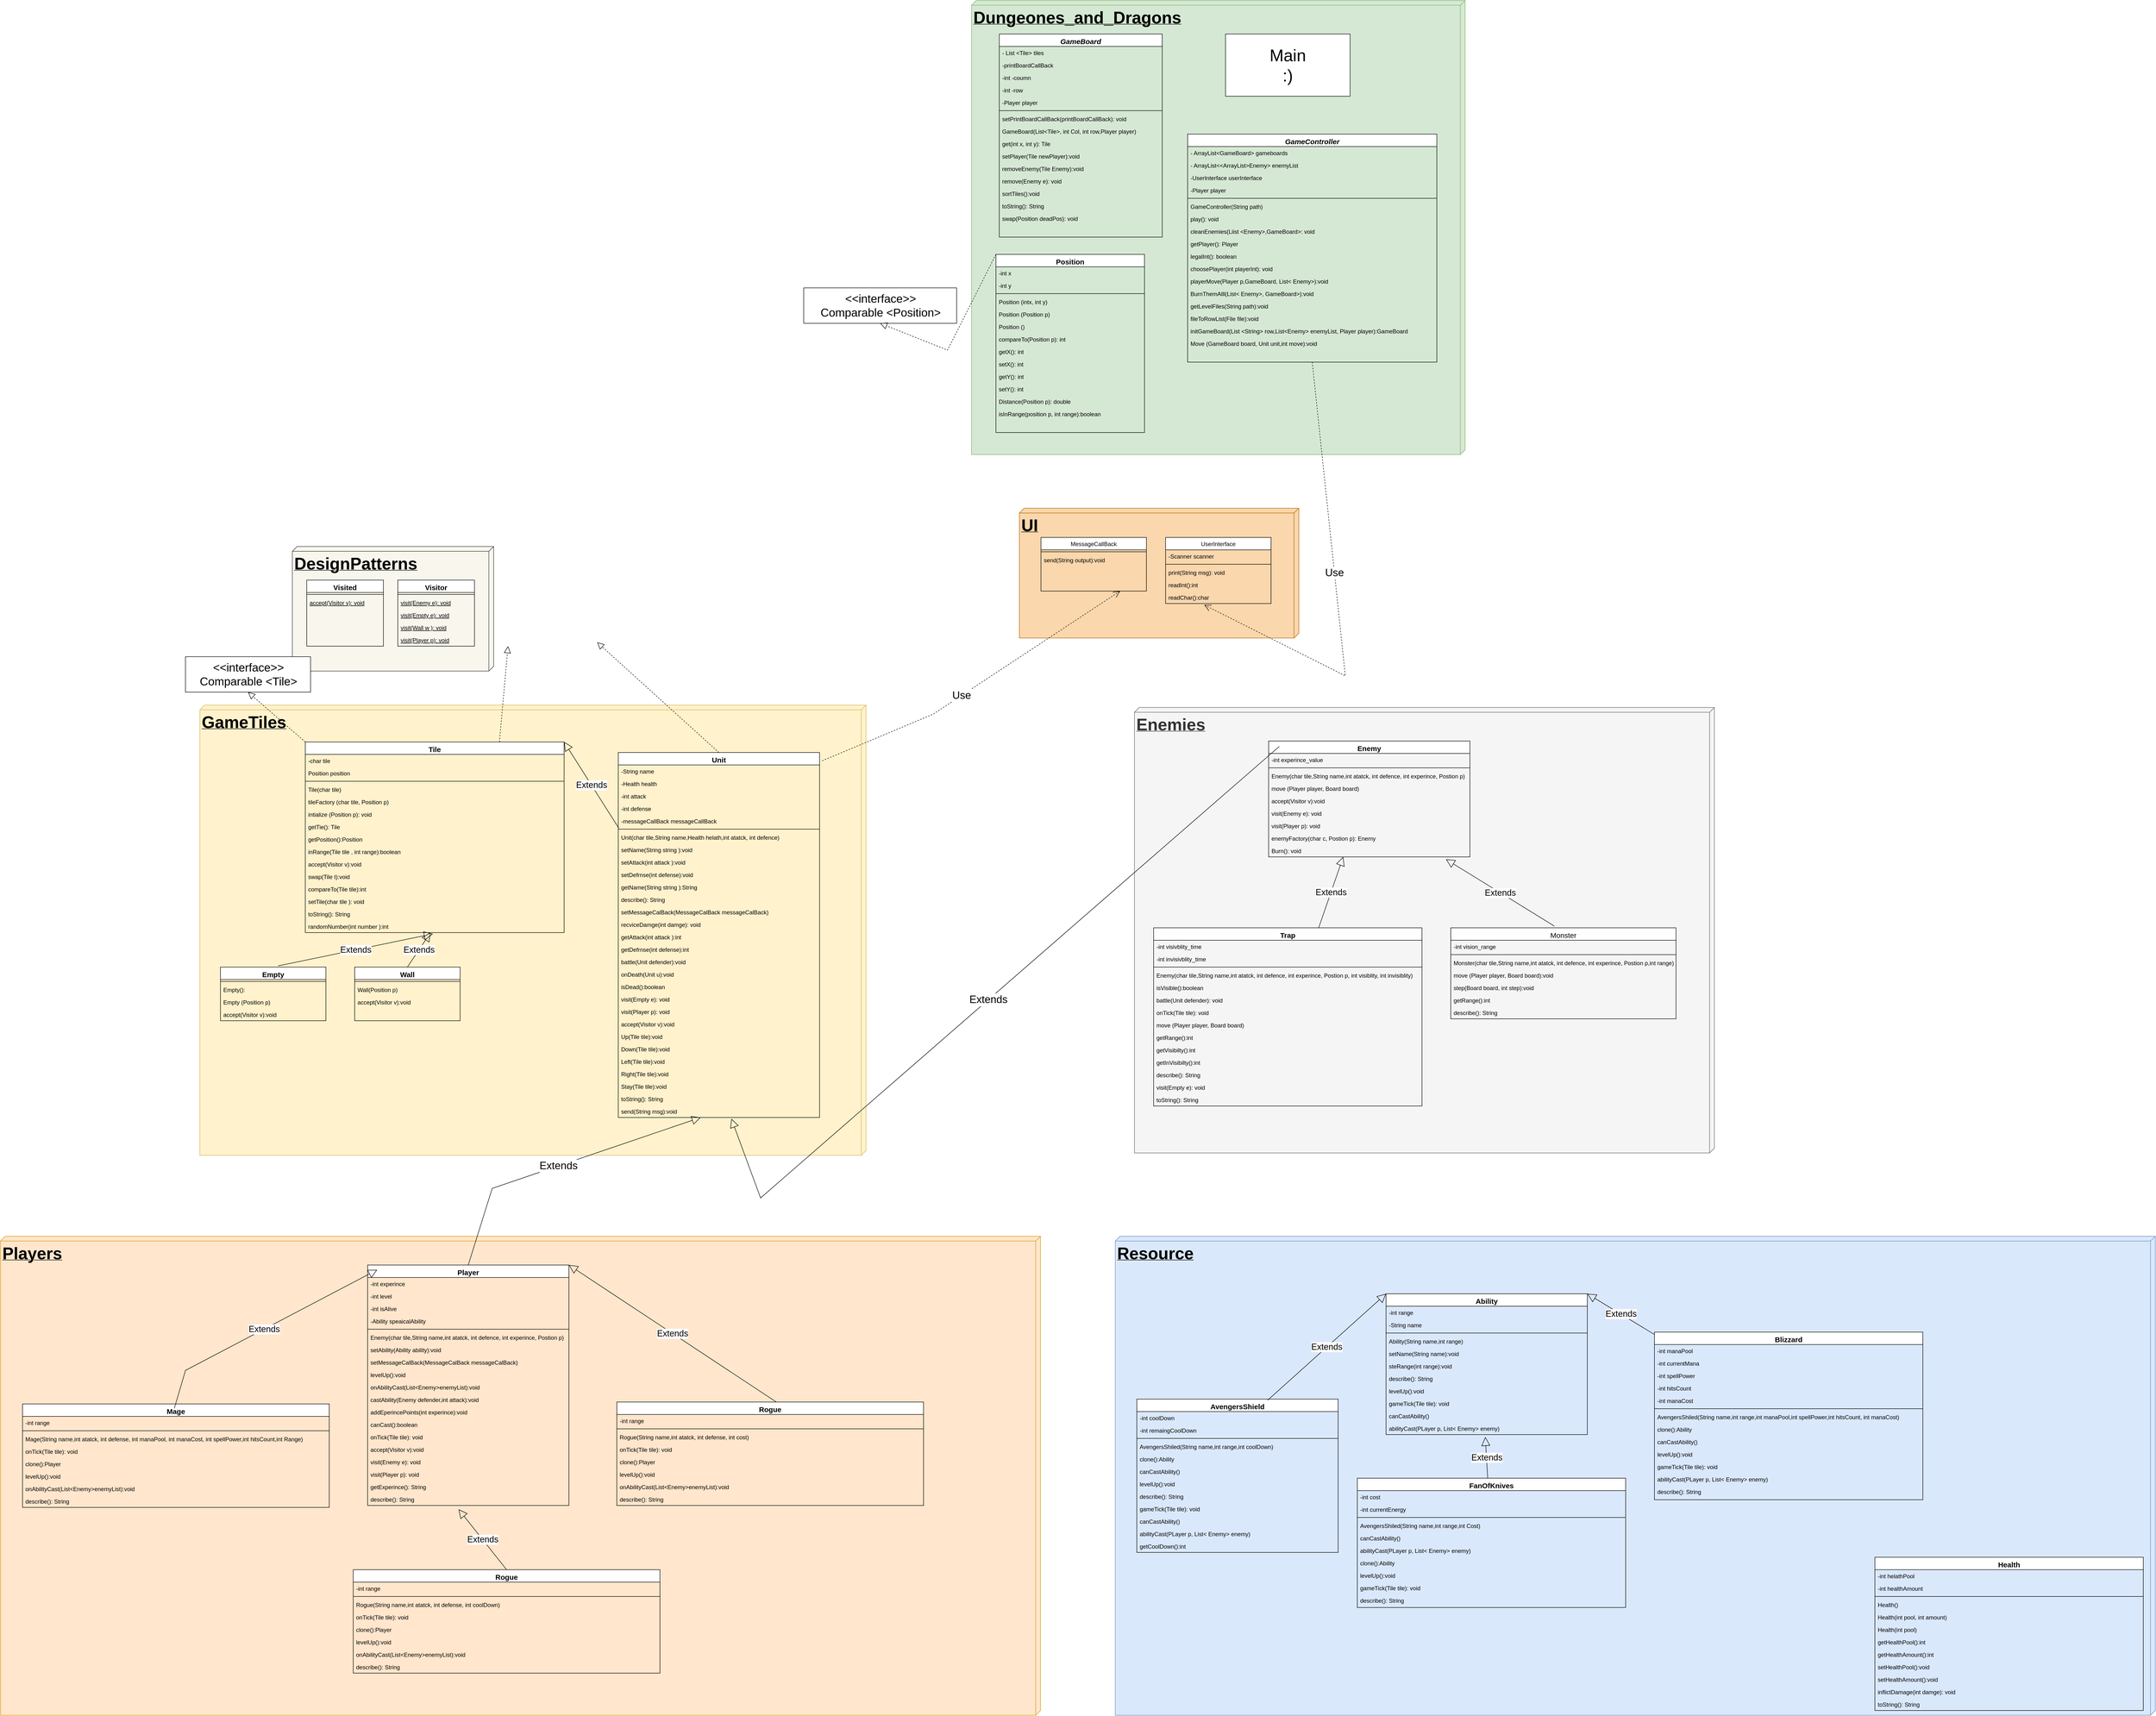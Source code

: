 <mxfile version="20.2.2" type="google"><diagram id="C5RBs43oDa-KdzZeNtuy" name="Page-1"><mxGraphModel dx="4022" dy="2537" grid="1" gridSize="10" guides="1" tooltips="1" connect="1" arrows="1" fold="1" page="1" pageScale="1" pageWidth="827" pageHeight="1169" math="0" shadow="0"><root><mxCell id="WIyWlLk6GJQsqaUBKTNV-0"/><mxCell id="WIyWlLk6GJQsqaUBKTNV-1" parent="WIyWlLk6GJQsqaUBKTNV-0"/><mxCell id="fvigGa4yVqto8cKunWCc-362" value="&lt;font size=&quot;1&quot; style=&quot;&quot;&gt;&lt;b style=&quot;font-size: 35px;&quot;&gt;GameTiles&lt;/b&gt;&lt;/font&gt;" style="verticalAlign=top;align=left;spacingTop=8;spacingLeft=2;spacingRight=12;shape=cube;size=10;direction=south;fontStyle=4;html=1;fillColor=#fff2cc;strokeColor=#d6b656;" vertex="1" parent="WIyWlLk6GJQsqaUBKTNV-1"><mxGeometry x="-100" y="901" width="1390" height="940" as="geometry"/></mxCell><mxCell id="fvigGa4yVqto8cKunWCc-324" value="Unit" style="swimlane;fontStyle=1;align=center;verticalAlign=top;childLayout=stackLayout;horizontal=1;startSize=26;horizontalStack=0;resizeParent=1;resizeLast=0;collapsible=1;marginBottom=0;rounded=0;shadow=0;strokeWidth=1;fontSize=15;" vertex="1" parent="WIyWlLk6GJQsqaUBKTNV-1"><mxGeometry x="773" y="1000" width="420" height="762" as="geometry"><mxRectangle x="340" y="380" width="170" height="26" as="alternateBounds"/></mxGeometry></mxCell><mxCell id="fvigGa4yVqto8cKunWCc-325" value="-String name" style="text;align=left;verticalAlign=top;spacingLeft=4;spacingRight=4;overflow=hidden;rotatable=0;points=[[0,0.5],[1,0.5]];portConstraint=eastwest;" vertex="1" parent="fvigGa4yVqto8cKunWCc-324"><mxGeometry y="26" width="420" height="26" as="geometry"/></mxCell><mxCell id="fvigGa4yVqto8cKunWCc-326" value="-Health health" style="text;align=left;verticalAlign=top;spacingLeft=4;spacingRight=4;overflow=hidden;rotatable=0;points=[[0,0.5],[1,0.5]];portConstraint=eastwest;" vertex="1" parent="fvigGa4yVqto8cKunWCc-324"><mxGeometry y="52" width="420" height="26" as="geometry"/></mxCell><mxCell id="fvigGa4yVqto8cKunWCc-327" value="-int attack" style="text;align=left;verticalAlign=top;spacingLeft=4;spacingRight=4;overflow=hidden;rotatable=0;points=[[0,0.5],[1,0.5]];portConstraint=eastwest;" vertex="1" parent="fvigGa4yVqto8cKunWCc-324"><mxGeometry y="78" width="420" height="26" as="geometry"/></mxCell><mxCell id="fvigGa4yVqto8cKunWCc-344" value="-int defense" style="text;align=left;verticalAlign=top;spacingLeft=4;spacingRight=4;overflow=hidden;rotatable=0;points=[[0,0.5],[1,0.5]];portConstraint=eastwest;" vertex="1" parent="fvigGa4yVqto8cKunWCc-324"><mxGeometry y="104" width="420" height="26" as="geometry"/></mxCell><mxCell id="fvigGa4yVqto8cKunWCc-345" value="-messageCallBack messageCallBack" style="text;align=left;verticalAlign=top;spacingLeft=4;spacingRight=4;overflow=hidden;rotatable=0;points=[[0,0.5],[1,0.5]];portConstraint=eastwest;" vertex="1" parent="fvigGa4yVqto8cKunWCc-324"><mxGeometry y="130" width="420" height="26" as="geometry"/></mxCell><mxCell id="fvigGa4yVqto8cKunWCc-329" value="" style="line;html=1;strokeWidth=1;align=left;verticalAlign=middle;spacingTop=-1;spacingLeft=3;spacingRight=3;rotatable=0;labelPosition=right;points=[];portConstraint=eastwest;" vertex="1" parent="fvigGa4yVqto8cKunWCc-324"><mxGeometry y="156" width="420" height="8" as="geometry"/></mxCell><mxCell id="fvigGa4yVqto8cKunWCc-330" value="Unit(char tile,String name,Health helath,int atatck, int defence)" style="text;align=left;verticalAlign=top;spacingLeft=4;spacingRight=4;overflow=hidden;rotatable=0;points=[[0,0.5],[1,0.5]];portConstraint=eastwest;" vertex="1" parent="fvigGa4yVqto8cKunWCc-324"><mxGeometry y="164" width="420" height="26" as="geometry"/></mxCell><mxCell id="fvigGa4yVqto8cKunWCc-331" value="setName(String string ):void" style="text;align=left;verticalAlign=top;spacingLeft=4;spacingRight=4;overflow=hidden;rotatable=0;points=[[0,0.5],[1,0.5]];portConstraint=eastwest;" vertex="1" parent="fvigGa4yVqto8cKunWCc-324"><mxGeometry y="190" width="420" height="26" as="geometry"/></mxCell><mxCell id="fvigGa4yVqto8cKunWCc-347" value="setAttack(int attack ):void" style="text;align=left;verticalAlign=top;spacingLeft=4;spacingRight=4;overflow=hidden;rotatable=0;points=[[0,0.5],[1,0.5]];portConstraint=eastwest;" vertex="1" parent="fvigGa4yVqto8cKunWCc-324"><mxGeometry y="216" width="420" height="26" as="geometry"/></mxCell><mxCell id="fvigGa4yVqto8cKunWCc-348" value="setDefrnse(int defense):void" style="text;align=left;verticalAlign=top;spacingLeft=4;spacingRight=4;overflow=hidden;rotatable=0;points=[[0,0.5],[1,0.5]];portConstraint=eastwest;" vertex="1" parent="fvigGa4yVqto8cKunWCc-324"><mxGeometry y="242" width="420" height="26" as="geometry"/></mxCell><mxCell id="fvigGa4yVqto8cKunWCc-349" value="getName(String string ):String" style="text;align=left;verticalAlign=top;spacingLeft=4;spacingRight=4;overflow=hidden;rotatable=0;points=[[0,0.5],[1,0.5]];portConstraint=eastwest;" vertex="1" parent="fvigGa4yVqto8cKunWCc-324"><mxGeometry y="268" width="420" height="26" as="geometry"/></mxCell><mxCell id="fvigGa4yVqto8cKunWCc-343" value="describe(): String" style="text;align=left;verticalAlign=top;spacingLeft=4;spacingRight=4;overflow=hidden;rotatable=0;points=[[0,0.5],[1,0.5]];portConstraint=eastwest;" vertex="1" parent="fvigGa4yVqto8cKunWCc-324"><mxGeometry y="294" width="420" height="26" as="geometry"/></mxCell><mxCell id="fvigGa4yVqto8cKunWCc-332" value="setMessageCalBack(MessageCalBack messageCalBack)" style="text;align=left;verticalAlign=top;spacingLeft=4;spacingRight=4;overflow=hidden;rotatable=0;points=[[0,0.5],[1,0.5]];portConstraint=eastwest;" vertex="1" parent="fvigGa4yVqto8cKunWCc-324"><mxGeometry y="320" width="420" height="26" as="geometry"/></mxCell><mxCell id="fvigGa4yVqto8cKunWCc-333" value="recviceDamge(int damge): void" style="text;align=left;verticalAlign=top;spacingLeft=4;spacingRight=4;overflow=hidden;rotatable=0;points=[[0,0.5],[1,0.5]];portConstraint=eastwest;" vertex="1" parent="fvigGa4yVqto8cKunWCc-324"><mxGeometry y="346" width="420" height="26" as="geometry"/></mxCell><mxCell id="fvigGa4yVqto8cKunWCc-350" value="getAttack(int attack ):int" style="text;align=left;verticalAlign=top;spacingLeft=4;spacingRight=4;overflow=hidden;rotatable=0;points=[[0,0.5],[1,0.5]];portConstraint=eastwest;" vertex="1" parent="fvigGa4yVqto8cKunWCc-324"><mxGeometry y="372" width="420" height="26" as="geometry"/></mxCell><mxCell id="fvigGa4yVqto8cKunWCc-351" value="getDefrnse(int defense):int" style="text;align=left;verticalAlign=top;spacingLeft=4;spacingRight=4;overflow=hidden;rotatable=0;points=[[0,0.5],[1,0.5]];portConstraint=eastwest;" vertex="1" parent="fvigGa4yVqto8cKunWCc-324"><mxGeometry y="398" width="420" height="26" as="geometry"/></mxCell><mxCell id="fvigGa4yVqto8cKunWCc-334" value="battle(Unit defender):void" style="text;align=left;verticalAlign=top;spacingLeft=4;spacingRight=4;overflow=hidden;rotatable=0;points=[[0,0.5],[1,0.5]];portConstraint=eastwest;" vertex="1" parent="fvigGa4yVqto8cKunWCc-324"><mxGeometry y="424" width="420" height="26" as="geometry"/></mxCell><mxCell id="fvigGa4yVqto8cKunWCc-335" value="onDeath(Unit u):void " style="text;align=left;verticalAlign=top;spacingLeft=4;spacingRight=4;overflow=hidden;rotatable=0;points=[[0,0.5],[1,0.5]];portConstraint=eastwest;" vertex="1" parent="fvigGa4yVqto8cKunWCc-324"><mxGeometry y="450" width="420" height="26" as="geometry"/></mxCell><mxCell id="fvigGa4yVqto8cKunWCc-337" value="isDead():boolean" style="text;align=left;verticalAlign=top;spacingLeft=4;spacingRight=4;overflow=hidden;rotatable=0;points=[[0,0.5],[1,0.5]];portConstraint=eastwest;" vertex="1" parent="fvigGa4yVqto8cKunWCc-324"><mxGeometry y="476" width="420" height="26" as="geometry"/></mxCell><mxCell id="fvigGa4yVqto8cKunWCc-340" value="visit(Empty e): void" style="text;align=left;verticalAlign=top;spacingLeft=4;spacingRight=4;overflow=hidden;rotatable=0;points=[[0,0.5],[1,0.5]];portConstraint=eastwest;fontStyle=0" vertex="1" parent="fvigGa4yVqto8cKunWCc-324"><mxGeometry y="502" width="420" height="26" as="geometry"/></mxCell><mxCell id="fvigGa4yVqto8cKunWCc-341" value="visit(Player p): void" style="text;align=left;verticalAlign=top;spacingLeft=4;spacingRight=4;overflow=hidden;rotatable=0;points=[[0,0.5],[1,0.5]];portConstraint=eastwest;fontStyle=0" vertex="1" parent="fvigGa4yVqto8cKunWCc-324"><mxGeometry y="528" width="420" height="26" as="geometry"/></mxCell><mxCell id="fvigGa4yVqto8cKunWCc-339" value="accept(Visitor v):void" style="text;align=left;verticalAlign=top;spacingLeft=4;spacingRight=4;overflow=hidden;rotatable=0;points=[[0,0.5],[1,0.5]];portConstraint=eastwest;" vertex="1" parent="fvigGa4yVqto8cKunWCc-324"><mxGeometry y="554" width="420" height="26" as="geometry"/></mxCell><mxCell id="fvigGa4yVqto8cKunWCc-352" value="Up(Tile tile):void" style="text;align=left;verticalAlign=top;spacingLeft=4;spacingRight=4;overflow=hidden;rotatable=0;points=[[0,0.5],[1,0.5]];portConstraint=eastwest;" vertex="1" parent="fvigGa4yVqto8cKunWCc-324"><mxGeometry y="580" width="420" height="26" as="geometry"/></mxCell><mxCell id="fvigGa4yVqto8cKunWCc-353" value="Down(Tile tile):void" style="text;align=left;verticalAlign=top;spacingLeft=4;spacingRight=4;overflow=hidden;rotatable=0;points=[[0,0.5],[1,0.5]];portConstraint=eastwest;" vertex="1" parent="fvigGa4yVqto8cKunWCc-324"><mxGeometry y="606" width="420" height="26" as="geometry"/></mxCell><mxCell id="fvigGa4yVqto8cKunWCc-354" value="Left(Tile tile):void" style="text;align=left;verticalAlign=top;spacingLeft=4;spacingRight=4;overflow=hidden;rotatable=0;points=[[0,0.5],[1,0.5]];portConstraint=eastwest;" vertex="1" parent="fvigGa4yVqto8cKunWCc-324"><mxGeometry y="632" width="420" height="26" as="geometry"/></mxCell><mxCell id="fvigGa4yVqto8cKunWCc-355" value="Right(Tile tile):void" style="text;align=left;verticalAlign=top;spacingLeft=4;spacingRight=4;overflow=hidden;rotatable=0;points=[[0,0.5],[1,0.5]];portConstraint=eastwest;" vertex="1" parent="fvigGa4yVqto8cKunWCc-324"><mxGeometry y="658" width="420" height="26" as="geometry"/></mxCell><mxCell id="fvigGa4yVqto8cKunWCc-356" value="Stay(Tile tile):void" style="text;align=left;verticalAlign=top;spacingLeft=4;spacingRight=4;overflow=hidden;rotatable=0;points=[[0,0.5],[1,0.5]];portConstraint=eastwest;" vertex="1" parent="fvigGa4yVqto8cKunWCc-324"><mxGeometry y="684" width="420" height="26" as="geometry"/></mxCell><mxCell id="fvigGa4yVqto8cKunWCc-357" value="toString(): String" style="text;align=left;verticalAlign=top;spacingLeft=4;spacingRight=4;overflow=hidden;rotatable=0;points=[[0,0.5],[1,0.5]];portConstraint=eastwest;" vertex="1" parent="fvigGa4yVqto8cKunWCc-324"><mxGeometry y="710" width="420" height="26" as="geometry"/></mxCell><mxCell id="fvigGa4yVqto8cKunWCc-358" value="send(String msg):void " style="text;align=left;verticalAlign=top;spacingLeft=4;spacingRight=4;overflow=hidden;rotatable=0;points=[[0,0.5],[1,0.5]];portConstraint=eastwest;" vertex="1" parent="fvigGa4yVqto8cKunWCc-324"><mxGeometry y="736" width="420" height="26" as="geometry"/></mxCell><mxCell id="fvigGa4yVqto8cKunWCc-80" value="Empty" style="swimlane;fontStyle=1;align=center;verticalAlign=top;childLayout=stackLayout;horizontal=1;startSize=26;horizontalStack=0;resizeParent=1;resizeLast=0;collapsible=1;marginBottom=0;rounded=0;shadow=0;strokeWidth=1;fontSize=15;" vertex="1" parent="WIyWlLk6GJQsqaUBKTNV-1"><mxGeometry x="-57" y="1448" width="220" height="112" as="geometry"><mxRectangle x="340" y="380" width="170" height="26" as="alternateBounds"/></mxGeometry></mxCell><mxCell id="fvigGa4yVqto8cKunWCc-83" value="" style="line;html=1;strokeWidth=1;align=left;verticalAlign=middle;spacingTop=-1;spacingLeft=3;spacingRight=3;rotatable=0;labelPosition=right;points=[];portConstraint=eastwest;" vertex="1" parent="fvigGa4yVqto8cKunWCc-80"><mxGeometry y="26" width="220" height="8" as="geometry"/></mxCell><mxCell id="fvigGa4yVqto8cKunWCc-84" value="Empty():" style="text;align=left;verticalAlign=top;spacingLeft=4;spacingRight=4;overflow=hidden;rotatable=0;points=[[0,0.5],[1,0.5]];portConstraint=eastwest;" vertex="1" parent="fvigGa4yVqto8cKunWCc-80"><mxGeometry y="34" width="220" height="26" as="geometry"/></mxCell><mxCell id="fvigGa4yVqto8cKunWCc-85" value="Empty (Position p)" style="text;align=left;verticalAlign=top;spacingLeft=4;spacingRight=4;overflow=hidden;rotatable=0;points=[[0,0.5],[1,0.5]];portConstraint=eastwest;" vertex="1" parent="fvigGa4yVqto8cKunWCc-80"><mxGeometry y="60" width="220" height="26" as="geometry"/></mxCell><mxCell id="fvigGa4yVqto8cKunWCc-86" value="accept(Visitor v):void" style="text;align=left;verticalAlign=top;spacingLeft=4;spacingRight=4;overflow=hidden;rotatable=0;points=[[0,0.5],[1,0.5]];portConstraint=eastwest;" vertex="1" parent="fvigGa4yVqto8cKunWCc-80"><mxGeometry y="86" width="220" height="26" as="geometry"/></mxCell><mxCell id="fvigGa4yVqto8cKunWCc-98" value="Wall" style="swimlane;fontStyle=1;align=center;verticalAlign=top;childLayout=stackLayout;horizontal=1;startSize=26;horizontalStack=0;resizeParent=1;resizeLast=0;collapsible=1;marginBottom=0;rounded=0;shadow=0;strokeWidth=1;fontSize=15;" vertex="1" parent="WIyWlLk6GJQsqaUBKTNV-1"><mxGeometry x="223" y="1448" width="220" height="112" as="geometry"><mxRectangle x="340" y="380" width="170" height="26" as="alternateBounds"/></mxGeometry></mxCell><mxCell id="fvigGa4yVqto8cKunWCc-99" value="" style="line;html=1;strokeWidth=1;align=left;verticalAlign=middle;spacingTop=-1;spacingLeft=3;spacingRight=3;rotatable=0;labelPosition=right;points=[];portConstraint=eastwest;" vertex="1" parent="fvigGa4yVqto8cKunWCc-98"><mxGeometry y="26" width="220" height="8" as="geometry"/></mxCell><mxCell id="fvigGa4yVqto8cKunWCc-101" value="Wall(Position p)" style="text;align=left;verticalAlign=top;spacingLeft=4;spacingRight=4;overflow=hidden;rotatable=0;points=[[0,0.5],[1,0.5]];portConstraint=eastwest;" vertex="1" parent="fvigGa4yVqto8cKunWCc-98"><mxGeometry y="34" width="220" height="26" as="geometry"/></mxCell><mxCell id="fvigGa4yVqto8cKunWCc-102" value="accept(Visitor v):void" style="text;align=left;verticalAlign=top;spacingLeft=4;spacingRight=4;overflow=hidden;rotatable=0;points=[[0,0.5],[1,0.5]];portConstraint=eastwest;" vertex="1" parent="fvigGa4yVqto8cKunWCc-98"><mxGeometry y="60" width="220" height="26" as="geometry"/></mxCell><mxCell id="fvigGa4yVqto8cKunWCc-103" value="Tile" style="swimlane;fontStyle=1;align=center;verticalAlign=top;childLayout=stackLayout;horizontal=1;startSize=26;horizontalStack=0;resizeParent=1;resizeLast=0;collapsible=1;marginBottom=0;rounded=0;shadow=0;strokeWidth=1;fontSize=15;" vertex="1" parent="WIyWlLk6GJQsqaUBKTNV-1"><mxGeometry x="120" y="978" width="540" height="398" as="geometry"><mxRectangle x="340" y="380" width="170" height="26" as="alternateBounds"/></mxGeometry></mxCell><mxCell id="fvigGa4yVqto8cKunWCc-104" value="-char tile" style="text;align=left;verticalAlign=top;spacingLeft=4;spacingRight=4;overflow=hidden;rotatable=0;points=[[0,0.5],[1,0.5]];portConstraint=eastwest;" vertex="1" parent="fvigGa4yVqto8cKunWCc-103"><mxGeometry y="26" width="540" height="26" as="geometry"/></mxCell><mxCell id="fvigGa4yVqto8cKunWCc-105" value="Position position" style="text;align=left;verticalAlign=top;spacingLeft=4;spacingRight=4;overflow=hidden;rotatable=0;points=[[0,0.5],[1,0.5]];portConstraint=eastwest;" vertex="1" parent="fvigGa4yVqto8cKunWCc-103"><mxGeometry y="52" width="540" height="26" as="geometry"/></mxCell><mxCell id="fvigGa4yVqto8cKunWCc-106" value="" style="line;html=1;strokeWidth=1;align=left;verticalAlign=middle;spacingTop=-1;spacingLeft=3;spacingRight=3;rotatable=0;labelPosition=right;points=[];portConstraint=eastwest;" vertex="1" parent="fvigGa4yVqto8cKunWCc-103"><mxGeometry y="78" width="540" height="8" as="geometry"/></mxCell><mxCell id="fvigGa4yVqto8cKunWCc-107" value="Tile(char tile)" style="text;align=left;verticalAlign=top;spacingLeft=4;spacingRight=4;overflow=hidden;rotatable=0;points=[[0,0.5],[1,0.5]];portConstraint=eastwest;" vertex="1" parent="fvigGa4yVqto8cKunWCc-103"><mxGeometry y="86" width="540" height="26" as="geometry"/></mxCell><mxCell id="fvigGa4yVqto8cKunWCc-108" value="tileFactory (char tile, Position p)" style="text;align=left;verticalAlign=top;spacingLeft=4;spacingRight=4;overflow=hidden;rotatable=0;points=[[0,0.5],[1,0.5]];portConstraint=eastwest;" vertex="1" parent="fvigGa4yVqto8cKunWCc-103"><mxGeometry y="112" width="540" height="26" as="geometry"/></mxCell><mxCell id="fvigGa4yVqto8cKunWCc-109" value="intialize (Position p): void " style="text;align=left;verticalAlign=top;spacingLeft=4;spacingRight=4;overflow=hidden;rotatable=0;points=[[0,0.5],[1,0.5]];portConstraint=eastwest;" vertex="1" parent="fvigGa4yVqto8cKunWCc-103"><mxGeometry y="138" width="540" height="26" as="geometry"/></mxCell><mxCell id="fvigGa4yVqto8cKunWCc-110" value="getTie(): Tile " style="text;align=left;verticalAlign=top;spacingLeft=4;spacingRight=4;overflow=hidden;rotatable=0;points=[[0,0.5],[1,0.5]];portConstraint=eastwest;" vertex="1" parent="fvigGa4yVqto8cKunWCc-103"><mxGeometry y="164" width="540" height="26" as="geometry"/></mxCell><mxCell id="fvigGa4yVqto8cKunWCc-111" value="getPosition():Position" style="text;align=left;verticalAlign=top;spacingLeft=4;spacingRight=4;overflow=hidden;rotatable=0;points=[[0,0.5],[1,0.5]];portConstraint=eastwest;" vertex="1" parent="fvigGa4yVqto8cKunWCc-103"><mxGeometry y="190" width="540" height="26" as="geometry"/></mxCell><mxCell id="fvigGa4yVqto8cKunWCc-116" value="inRange(Tile tile , int range):boolean" style="text;align=left;verticalAlign=top;spacingLeft=4;spacingRight=4;overflow=hidden;rotatable=0;points=[[0,0.5],[1,0.5]];portConstraint=eastwest;" vertex="1" parent="fvigGa4yVqto8cKunWCc-103"><mxGeometry y="216" width="540" height="26" as="geometry"/></mxCell><mxCell id="fvigGa4yVqto8cKunWCc-117" value="accept(Visitor v):void" style="text;align=left;verticalAlign=top;spacingLeft=4;spacingRight=4;overflow=hidden;rotatable=0;points=[[0,0.5],[1,0.5]];portConstraint=eastwest;" vertex="1" parent="fvigGa4yVqto8cKunWCc-103"><mxGeometry y="242" width="540" height="26" as="geometry"/></mxCell><mxCell id="fvigGa4yVqto8cKunWCc-112" value="swap(Tile t):void" style="text;align=left;verticalAlign=top;spacingLeft=4;spacingRight=4;overflow=hidden;rotatable=0;points=[[0,0.5],[1,0.5]];portConstraint=eastwest;" vertex="1" parent="fvigGa4yVqto8cKunWCc-103"><mxGeometry y="268" width="540" height="26" as="geometry"/></mxCell><mxCell id="fvigGa4yVqto8cKunWCc-113" value="compareTo(Tile tile):int " style="text;align=left;verticalAlign=top;spacingLeft=4;spacingRight=4;overflow=hidden;rotatable=0;points=[[0,0.5],[1,0.5]];portConstraint=eastwest;" vertex="1" parent="fvigGa4yVqto8cKunWCc-103"><mxGeometry y="294" width="540" height="26" as="geometry"/></mxCell><mxCell id="fvigGa4yVqto8cKunWCc-114" value="setTile(char tile ): void" style="text;align=left;verticalAlign=top;spacingLeft=4;spacingRight=4;overflow=hidden;rotatable=0;points=[[0,0.5],[1,0.5]];portConstraint=eastwest;" vertex="1" parent="fvigGa4yVqto8cKunWCc-103"><mxGeometry y="320" width="540" height="26" as="geometry"/></mxCell><mxCell id="fvigGa4yVqto8cKunWCc-115" value="toString(): String " style="text;align=left;verticalAlign=top;spacingLeft=4;spacingRight=4;overflow=hidden;rotatable=0;points=[[0,0.5],[1,0.5]];portConstraint=eastwest;" vertex="1" parent="fvigGa4yVqto8cKunWCc-103"><mxGeometry y="346" width="540" height="26" as="geometry"/></mxCell><mxCell id="fvigGa4yVqto8cKunWCc-118" value="randomNumber(int number ):int " style="text;align=left;verticalAlign=top;spacingLeft=4;spacingRight=4;overflow=hidden;rotatable=0;points=[[0,0.5],[1,0.5]];portConstraint=eastwest;" vertex="1" parent="fvigGa4yVqto8cKunWCc-103"><mxGeometry y="372" width="540" height="26" as="geometry"/></mxCell><mxCell id="fvigGa4yVqto8cKunWCc-360" value="Extends" style="endArrow=block;endSize=16;endFill=0;html=1;rounded=0;exitX=0.5;exitY=0;exitDx=0;exitDy=0;fontSize=18;" edge="1" parent="WIyWlLk6GJQsqaUBKTNV-1" source="fvigGa4yVqto8cKunWCc-98" target="fvigGa4yVqto8cKunWCc-118"><mxGeometry width="160" relative="1" as="geometry"><mxPoint x="753.84" y="1157.552" as="sourcePoint"/><mxPoint x="553.0" y="1000" as="targetPoint"/><Array as="points"/></mxGeometry></mxCell><mxCell id="fvigGa4yVqto8cKunWCc-361" value="Extends" style="endArrow=block;endSize=16;endFill=0;html=1;rounded=0;exitX=0.548;exitY=-0.023;exitDx=0;exitDy=0;exitPerimeter=0;entryX=0.493;entryY=1.105;entryDx=0;entryDy=0;entryPerimeter=0;fontSize=18;" edge="1" parent="WIyWlLk6GJQsqaUBKTNV-1" source="fvigGa4yVqto8cKunWCc-80" target="fvigGa4yVqto8cKunWCc-118"><mxGeometry width="160" relative="1" as="geometry"><mxPoint x="393.0" y="1480" as="sourcePoint"/><mxPoint x="304.273" y="1398.0" as="targetPoint"/><Array as="points"/></mxGeometry></mxCell><mxCell id="fvigGa4yVqto8cKunWCc-359" value="Extends" style="endArrow=block;endSize=16;endFill=0;html=1;rounded=0;entryX=1;entryY=0;entryDx=0;entryDy=0;exitX=0.002;exitY=-0.248;exitDx=0;exitDy=0;exitPerimeter=0;fontSize=18;" edge="1" parent="WIyWlLk6GJQsqaUBKTNV-1" source="fvigGa4yVqto8cKunWCc-330" target="fvigGa4yVqto8cKunWCc-103"><mxGeometry width="160" relative="1" as="geometry"><mxPoint x="363" y="1340" as="sourcePoint"/><mxPoint x="583" y="1060" as="targetPoint"/></mxGeometry></mxCell><mxCell id="fvigGa4yVqto8cKunWCc-364" value="&lt;b&gt;&lt;font style=&quot;font-size: 35px;&quot;&gt;Dungeones_and_Dragons&lt;/font&gt;&lt;/b&gt;" style="verticalAlign=top;align=left;spacingTop=8;spacingLeft=2;spacingRight=12;shape=cube;size=10;direction=south;fontStyle=4;html=1;fillColor=#d5e8d4;strokeColor=#82b366;" vertex="1" parent="WIyWlLk6GJQsqaUBKTNV-1"><mxGeometry x="1510" y="-570" width="1030" height="948" as="geometry"/></mxCell><mxCell id="zkfFHV4jXpPFQw0GAbJ--13" value="Position" style="swimlane;fontStyle=1;align=center;verticalAlign=top;childLayout=stackLayout;horizontal=1;startSize=26;horizontalStack=0;resizeParent=1;resizeLast=0;collapsible=1;marginBottom=0;rounded=0;shadow=0;strokeWidth=1;fontSize=15;" parent="WIyWlLk6GJQsqaUBKTNV-1" vertex="1"><mxGeometry x="1561" y="-40" width="310" height="372" as="geometry"><mxRectangle x="340" y="380" width="170" height="26" as="alternateBounds"/></mxGeometry></mxCell><mxCell id="zkfFHV4jXpPFQw0GAbJ--14" value="-int x" style="text;align=left;verticalAlign=top;spacingLeft=4;spacingRight=4;overflow=hidden;rotatable=0;points=[[0,0.5],[1,0.5]];portConstraint=eastwest;" parent="zkfFHV4jXpPFQw0GAbJ--13" vertex="1"><mxGeometry y="26" width="310" height="26" as="geometry"/></mxCell><mxCell id="fvigGa4yVqto8cKunWCc-49" value="-int y" style="text;align=left;verticalAlign=top;spacingLeft=4;spacingRight=4;overflow=hidden;rotatable=0;points=[[0,0.5],[1,0.5]];portConstraint=eastwest;" vertex="1" parent="zkfFHV4jXpPFQw0GAbJ--13"><mxGeometry y="52" width="310" height="26" as="geometry"/></mxCell><mxCell id="zkfFHV4jXpPFQw0GAbJ--15" value="" style="line;html=1;strokeWidth=1;align=left;verticalAlign=middle;spacingTop=-1;spacingLeft=3;spacingRight=3;rotatable=0;labelPosition=right;points=[];portConstraint=eastwest;" parent="zkfFHV4jXpPFQw0GAbJ--13" vertex="1"><mxGeometry y="78" width="310" height="8" as="geometry"/></mxCell><mxCell id="fvigGa4yVqto8cKunWCc-50" value="Position (intx, int y)" style="text;align=left;verticalAlign=top;spacingLeft=4;spacingRight=4;overflow=hidden;rotatable=0;points=[[0,0.5],[1,0.5]];portConstraint=eastwest;" vertex="1" parent="zkfFHV4jXpPFQw0GAbJ--13"><mxGeometry y="86" width="310" height="26" as="geometry"/></mxCell><mxCell id="fvigGa4yVqto8cKunWCc-51" value="Position (Position p)" style="text;align=left;verticalAlign=top;spacingLeft=4;spacingRight=4;overflow=hidden;rotatable=0;points=[[0,0.5],[1,0.5]];portConstraint=eastwest;" vertex="1" parent="zkfFHV4jXpPFQw0GAbJ--13"><mxGeometry y="112" width="310" height="26" as="geometry"/></mxCell><mxCell id="fvigGa4yVqto8cKunWCc-52" value="Position ()" style="text;align=left;verticalAlign=top;spacingLeft=4;spacingRight=4;overflow=hidden;rotatable=0;points=[[0,0.5],[1,0.5]];portConstraint=eastwest;" vertex="1" parent="zkfFHV4jXpPFQw0GAbJ--13"><mxGeometry y="138" width="310" height="26" as="geometry"/></mxCell><mxCell id="fvigGa4yVqto8cKunWCc-53" value="compareTo(Position p): int" style="text;align=left;verticalAlign=top;spacingLeft=4;spacingRight=4;overflow=hidden;rotatable=0;points=[[0,0.5],[1,0.5]];portConstraint=eastwest;" vertex="1" parent="zkfFHV4jXpPFQw0GAbJ--13"><mxGeometry y="164" width="310" height="26" as="geometry"/></mxCell><mxCell id="fvigGa4yVqto8cKunWCc-57" value="getX(): int" style="text;align=left;verticalAlign=top;spacingLeft=4;spacingRight=4;overflow=hidden;rotatable=0;points=[[0,0.5],[1,0.5]];portConstraint=eastwest;" vertex="1" parent="zkfFHV4jXpPFQw0GAbJ--13"><mxGeometry y="190" width="310" height="26" as="geometry"/></mxCell><mxCell id="fvigGa4yVqto8cKunWCc-58" value="setX(): int" style="text;align=left;verticalAlign=top;spacingLeft=4;spacingRight=4;overflow=hidden;rotatable=0;points=[[0,0.5],[1,0.5]];portConstraint=eastwest;" vertex="1" parent="zkfFHV4jXpPFQw0GAbJ--13"><mxGeometry y="216" width="310" height="26" as="geometry"/></mxCell><mxCell id="fvigGa4yVqto8cKunWCc-70" value="getY(): int" style="text;align=left;verticalAlign=top;spacingLeft=4;spacingRight=4;overflow=hidden;rotatable=0;points=[[0,0.5],[1,0.5]];portConstraint=eastwest;" vertex="1" parent="zkfFHV4jXpPFQw0GAbJ--13"><mxGeometry y="242" width="310" height="26" as="geometry"/></mxCell><mxCell id="fvigGa4yVqto8cKunWCc-69" value="setY(): int" style="text;align=left;verticalAlign=top;spacingLeft=4;spacingRight=4;overflow=hidden;rotatable=0;points=[[0,0.5],[1,0.5]];portConstraint=eastwest;" vertex="1" parent="zkfFHV4jXpPFQw0GAbJ--13"><mxGeometry y="268" width="310" height="26" as="geometry"/></mxCell><mxCell id="fvigGa4yVqto8cKunWCc-72" value="Distance(Position p): double" style="text;align=left;verticalAlign=top;spacingLeft=4;spacingRight=4;overflow=hidden;rotatable=0;points=[[0,0.5],[1,0.5]];portConstraint=eastwest;" vertex="1" parent="zkfFHV4jXpPFQw0GAbJ--13"><mxGeometry y="294" width="310" height="26" as="geometry"/></mxCell><mxCell id="fvigGa4yVqto8cKunWCc-71" value="isInRange(position p, int range):boolean" style="text;align=left;verticalAlign=top;spacingLeft=4;spacingRight=4;overflow=hidden;rotatable=0;points=[[0,0.5],[1,0.5]];portConstraint=eastwest;" vertex="1" parent="zkfFHV4jXpPFQw0GAbJ--13"><mxGeometry y="320" width="310" height="26" as="geometry"/></mxCell><mxCell id="fvigGa4yVqto8cKunWCc-27" value="GameController" style="swimlane;fontStyle=3;align=center;verticalAlign=top;childLayout=stackLayout;horizontal=1;startSize=26;horizontalStack=0;resizeParent=1;resizeLast=0;collapsible=1;marginBottom=0;rounded=0;shadow=0;strokeWidth=1;fontSize=15;" vertex="1" parent="WIyWlLk6GJQsqaUBKTNV-1"><mxGeometry x="1961" y="-291" width="520" height="476" as="geometry"><mxRectangle x="230" y="140" width="160" height="26" as="alternateBounds"/></mxGeometry></mxCell><mxCell id="fvigGa4yVqto8cKunWCc-28" value="- ArrayList&lt;GameBoard&gt; gameboards" style="text;align=left;verticalAlign=top;spacingLeft=4;spacingRight=4;overflow=hidden;rotatable=0;points=[[0,0.5],[1,0.5]];portConstraint=eastwest;" vertex="1" parent="fvigGa4yVqto8cKunWCc-27"><mxGeometry y="26" width="520" height="26" as="geometry"/></mxCell><mxCell id="fvigGa4yVqto8cKunWCc-43" value="- ArrayList&lt;&lt;ArrayList&gt;Enemy&gt; enemyList" style="text;align=left;verticalAlign=top;spacingLeft=4;spacingRight=4;overflow=hidden;rotatable=0;points=[[0,0.5],[1,0.5]];portConstraint=eastwest;" vertex="1" parent="fvigGa4yVqto8cKunWCc-27"><mxGeometry y="52" width="520" height="26" as="geometry"/></mxCell><mxCell id="fvigGa4yVqto8cKunWCc-29" value="-UserInterface userInterface" style="text;align=left;verticalAlign=top;spacingLeft=4;spacingRight=4;overflow=hidden;rotatable=0;points=[[0,0.5],[1,0.5]];portConstraint=eastwest;rounded=0;shadow=0;html=0;" vertex="1" parent="fvigGa4yVqto8cKunWCc-27"><mxGeometry y="78" width="520" height="26" as="geometry"/></mxCell><mxCell id="fvigGa4yVqto8cKunWCc-32" value="-Player player" style="text;align=left;verticalAlign=top;spacingLeft=4;spacingRight=4;overflow=hidden;rotatable=0;points=[[0,0.5],[1,0.5]];portConstraint=eastwest;rounded=0;shadow=0;html=0;" vertex="1" parent="fvigGa4yVqto8cKunWCc-27"><mxGeometry y="104" width="520" height="26" as="geometry"/></mxCell><mxCell id="fvigGa4yVqto8cKunWCc-33" value="" style="line;html=1;strokeWidth=1;align=left;verticalAlign=middle;spacingTop=-1;spacingLeft=3;spacingRight=3;rotatable=0;labelPosition=right;points=[];portConstraint=eastwest;" vertex="1" parent="fvigGa4yVqto8cKunWCc-27"><mxGeometry y="130" width="520" height="8" as="geometry"/></mxCell><mxCell id="fvigGa4yVqto8cKunWCc-35" value="GameController(String path)" style="text;align=left;verticalAlign=top;spacingLeft=4;spacingRight=4;overflow=hidden;rotatable=0;points=[[0,0.5],[1,0.5]];portConstraint=eastwest;" vertex="1" parent="fvigGa4yVqto8cKunWCc-27"><mxGeometry y="138" width="520" height="26" as="geometry"/></mxCell><mxCell id="fvigGa4yVqto8cKunWCc-36" value="play(): void" style="text;align=left;verticalAlign=top;spacingLeft=4;spacingRight=4;overflow=hidden;rotatable=0;points=[[0,0.5],[1,0.5]];portConstraint=eastwest;" vertex="1" parent="fvigGa4yVqto8cKunWCc-27"><mxGeometry y="164" width="520" height="26" as="geometry"/></mxCell><mxCell id="fvigGa4yVqto8cKunWCc-38" value="cleanEnemies(Liist &lt;Enemy&gt;,GameBoard&gt;: void" style="text;align=left;verticalAlign=top;spacingLeft=4;spacingRight=4;overflow=hidden;rotatable=0;points=[[0,0.5],[1,0.5]];portConstraint=eastwest;" vertex="1" parent="fvigGa4yVqto8cKunWCc-27"><mxGeometry y="190" width="520" height="26" as="geometry"/></mxCell><mxCell id="fvigGa4yVqto8cKunWCc-39" value="getPlayer(): Player" style="text;align=left;verticalAlign=top;spacingLeft=4;spacingRight=4;overflow=hidden;rotatable=0;points=[[0,0.5],[1,0.5]];portConstraint=eastwest;" vertex="1" parent="fvigGa4yVqto8cKunWCc-27"><mxGeometry y="216" width="520" height="26" as="geometry"/></mxCell><mxCell id="fvigGa4yVqto8cKunWCc-37" value="legalInt(): boolean" style="text;align=left;verticalAlign=top;spacingLeft=4;spacingRight=4;overflow=hidden;rotatable=0;points=[[0,0.5],[1,0.5]];portConstraint=eastwest;" vertex="1" parent="fvigGa4yVqto8cKunWCc-27"><mxGeometry y="242" width="520" height="26" as="geometry"/></mxCell><mxCell id="fvigGa4yVqto8cKunWCc-40" value="choosePlayer(int playerInt): void" style="text;align=left;verticalAlign=top;spacingLeft=4;spacingRight=4;overflow=hidden;rotatable=0;points=[[0,0.5],[1,0.5]];portConstraint=eastwest;" vertex="1" parent="fvigGa4yVqto8cKunWCc-27"><mxGeometry y="268" width="520" height="26" as="geometry"/></mxCell><mxCell id="fvigGa4yVqto8cKunWCc-41" value="playerMove(Player p,GameBoard, List&lt; Enemy&gt;):void" style="text;align=left;verticalAlign=top;spacingLeft=4;spacingRight=4;overflow=hidden;rotatable=0;points=[[0,0.5],[1,0.5]];portConstraint=eastwest;" vertex="1" parent="fvigGa4yVqto8cKunWCc-27"><mxGeometry y="294" width="520" height="26" as="geometry"/></mxCell><mxCell id="fvigGa4yVqto8cKunWCc-42" value="BurnThemAlll(List&lt; Enemy&gt;, GameBoard&gt;):void" style="text;align=left;verticalAlign=top;spacingLeft=4;spacingRight=4;overflow=hidden;rotatable=0;points=[[0,0.5],[1,0.5]];portConstraint=eastwest;" vertex="1" parent="fvigGa4yVqto8cKunWCc-27"><mxGeometry y="320" width="520" height="26" as="geometry"/></mxCell><mxCell id="fvigGa4yVqto8cKunWCc-44" value="getLevelFiles(String path):void" style="text;align=left;verticalAlign=top;spacingLeft=4;spacingRight=4;overflow=hidden;rotatable=0;points=[[0,0.5],[1,0.5]];portConstraint=eastwest;" vertex="1" parent="fvigGa4yVqto8cKunWCc-27"><mxGeometry y="346" width="520" height="26" as="geometry"/></mxCell><mxCell id="fvigGa4yVqto8cKunWCc-45" value="fileToRowList(File file):void" style="text;align=left;verticalAlign=top;spacingLeft=4;spacingRight=4;overflow=hidden;rotatable=0;points=[[0,0.5],[1,0.5]];portConstraint=eastwest;" vertex="1" parent="fvigGa4yVqto8cKunWCc-27"><mxGeometry y="372" width="520" height="26" as="geometry"/></mxCell><mxCell id="fvigGa4yVqto8cKunWCc-47" value="initGameBoard(List &lt;String&gt; row,List&lt;Enemy&gt; enemyList, Player player):GameBoard" style="text;align=left;verticalAlign=top;spacingLeft=4;spacingRight=4;overflow=hidden;rotatable=0;points=[[0,0.5],[1,0.5]];portConstraint=eastwest;" vertex="1" parent="fvigGa4yVqto8cKunWCc-27"><mxGeometry y="398" width="520" height="26" as="geometry"/></mxCell><mxCell id="fvigGa4yVqto8cKunWCc-48" value="Move (GameBoard board, Unit unit,int move):void" style="text;align=left;verticalAlign=top;spacingLeft=4;spacingRight=4;overflow=hidden;rotatable=0;points=[[0,0.5],[1,0.5]];portConstraint=eastwest;" vertex="1" parent="fvigGa4yVqto8cKunWCc-27"><mxGeometry y="424" width="520" height="26" as="geometry"/></mxCell><mxCell id="zkfFHV4jXpPFQw0GAbJ--0" value="GameBoard" style="swimlane;fontStyle=3;align=center;verticalAlign=top;childLayout=stackLayout;horizontal=1;startSize=26;horizontalStack=0;resizeParent=1;resizeLast=0;collapsible=1;marginBottom=0;rounded=0;shadow=0;strokeWidth=1;fontSize=15;" parent="WIyWlLk6GJQsqaUBKTNV-1" vertex="1"><mxGeometry x="1568" y="-500" width="340" height="424" as="geometry"><mxRectangle x="230" y="140" width="160" height="26" as="alternateBounds"/></mxGeometry></mxCell><mxCell id="zkfFHV4jXpPFQw0GAbJ--1" value="- List &lt;Tile&gt; tiles" style="text;align=left;verticalAlign=top;spacingLeft=4;spacingRight=4;overflow=hidden;rotatable=0;points=[[0,0.5],[1,0.5]];portConstraint=eastwest;" parent="zkfFHV4jXpPFQw0GAbJ--0" vertex="1"><mxGeometry y="26" width="340" height="26" as="geometry"/></mxCell><mxCell id="zkfFHV4jXpPFQw0GAbJ--2" value="-printBoardCallBack" style="text;align=left;verticalAlign=top;spacingLeft=4;spacingRight=4;overflow=hidden;rotatable=0;points=[[0,0.5],[1,0.5]];portConstraint=eastwest;rounded=0;shadow=0;html=0;" parent="zkfFHV4jXpPFQw0GAbJ--0" vertex="1"><mxGeometry y="52" width="340" height="26" as="geometry"/></mxCell><mxCell id="zkfFHV4jXpPFQw0GAbJ--3" value="-int -coumn" style="text;align=left;verticalAlign=top;spacingLeft=4;spacingRight=4;overflow=hidden;rotatable=0;points=[[0,0.5],[1,0.5]];portConstraint=eastwest;rounded=0;shadow=0;html=0;" parent="zkfFHV4jXpPFQw0GAbJ--0" vertex="1"><mxGeometry y="78" width="340" height="26" as="geometry"/></mxCell><mxCell id="fvigGa4yVqto8cKunWCc-0" value="-int -row" style="text;align=left;verticalAlign=top;spacingLeft=4;spacingRight=4;overflow=hidden;rotatable=0;points=[[0,0.5],[1,0.5]];portConstraint=eastwest;rounded=0;shadow=0;html=0;" vertex="1" parent="zkfFHV4jXpPFQw0GAbJ--0"><mxGeometry y="104" width="340" height="26" as="geometry"/></mxCell><mxCell id="fvigGa4yVqto8cKunWCc-1" value="-Player player" style="text;align=left;verticalAlign=top;spacingLeft=4;spacingRight=4;overflow=hidden;rotatable=0;points=[[0,0.5],[1,0.5]];portConstraint=eastwest;rounded=0;shadow=0;html=0;" vertex="1" parent="zkfFHV4jXpPFQw0GAbJ--0"><mxGeometry y="130" width="340" height="26" as="geometry"/></mxCell><mxCell id="zkfFHV4jXpPFQw0GAbJ--4" value="" style="line;html=1;strokeWidth=1;align=left;verticalAlign=middle;spacingTop=-1;spacingLeft=3;spacingRight=3;rotatable=0;labelPosition=right;points=[];portConstraint=eastwest;" parent="zkfFHV4jXpPFQw0GAbJ--0" vertex="1"><mxGeometry y="156" width="340" height="8" as="geometry"/></mxCell><mxCell id="zkfFHV4jXpPFQw0GAbJ--5" value="setPrintBoardCallBack(printBoardCallBack): void " style="text;align=left;verticalAlign=top;spacingLeft=4;spacingRight=4;overflow=hidden;rotatable=0;points=[[0,0.5],[1,0.5]];portConstraint=eastwest;" parent="zkfFHV4jXpPFQw0GAbJ--0" vertex="1"><mxGeometry y="164" width="340" height="26" as="geometry"/></mxCell><mxCell id="fvigGa4yVqto8cKunWCc-3" value="GameBoard(List&lt;Tile&gt;, int Col, int row,Player player)" style="text;align=left;verticalAlign=top;spacingLeft=4;spacingRight=4;overflow=hidden;rotatable=0;points=[[0,0.5],[1,0.5]];portConstraint=eastwest;" vertex="1" parent="zkfFHV4jXpPFQw0GAbJ--0"><mxGeometry y="190" width="340" height="26" as="geometry"/></mxCell><mxCell id="fvigGa4yVqto8cKunWCc-6" value="get(int x, int y): Tile" style="text;align=left;verticalAlign=top;spacingLeft=4;spacingRight=4;overflow=hidden;rotatable=0;points=[[0,0.5],[1,0.5]];portConstraint=eastwest;" vertex="1" parent="zkfFHV4jXpPFQw0GAbJ--0"><mxGeometry y="216" width="340" height="26" as="geometry"/></mxCell><mxCell id="fvigGa4yVqto8cKunWCc-7" value="setPlayer(Tile newPlayer):void " style="text;align=left;verticalAlign=top;spacingLeft=4;spacingRight=4;overflow=hidden;rotatable=0;points=[[0,0.5],[1,0.5]];portConstraint=eastwest;" vertex="1" parent="zkfFHV4jXpPFQw0GAbJ--0"><mxGeometry y="242" width="340" height="26" as="geometry"/></mxCell><mxCell id="fvigGa4yVqto8cKunWCc-8" value="removeEnemy(Tile Enemy):void" style="text;align=left;verticalAlign=top;spacingLeft=4;spacingRight=4;overflow=hidden;rotatable=0;points=[[0,0.5],[1,0.5]];portConstraint=eastwest;" vertex="1" parent="zkfFHV4jXpPFQw0GAbJ--0"><mxGeometry y="268" width="340" height="26" as="geometry"/></mxCell><mxCell id="fvigGa4yVqto8cKunWCc-23" value="remove(Enemy e): void" style="text;align=left;verticalAlign=top;spacingLeft=4;spacingRight=4;overflow=hidden;rotatable=0;points=[[0,0.5],[1,0.5]];portConstraint=eastwest;" vertex="1" parent="zkfFHV4jXpPFQw0GAbJ--0"><mxGeometry y="294" width="340" height="26" as="geometry"/></mxCell><mxCell id="fvigGa4yVqto8cKunWCc-4" value="sortTiles():void " style="text;align=left;verticalAlign=top;spacingLeft=4;spacingRight=4;overflow=hidden;rotatable=0;points=[[0,0.5],[1,0.5]];portConstraint=eastwest;" vertex="1" parent="zkfFHV4jXpPFQw0GAbJ--0"><mxGeometry y="320" width="340" height="26" as="geometry"/></mxCell><mxCell id="fvigGa4yVqto8cKunWCc-24" value="toString(): String" style="text;align=left;verticalAlign=top;spacingLeft=4;spacingRight=4;overflow=hidden;rotatable=0;points=[[0,0.5],[1,0.5]];portConstraint=eastwest;" vertex="1" parent="zkfFHV4jXpPFQw0GAbJ--0"><mxGeometry y="346" width="340" height="26" as="geometry"/></mxCell><mxCell id="fvigGa4yVqto8cKunWCc-25" value="swap(Position deadPos): void " style="text;align=left;verticalAlign=top;spacingLeft=4;spacingRight=4;overflow=hidden;rotatable=0;points=[[0,0.5],[1,0.5]];portConstraint=eastwest;" vertex="1" parent="zkfFHV4jXpPFQw0GAbJ--0"><mxGeometry y="372" width="340" height="26" as="geometry"/></mxCell><mxCell id="fvigGa4yVqto8cKunWCc-365" value="&lt;b&gt;&lt;font style=&quot;font-size: 35px;&quot;&gt;DesignPatterns&lt;/font&gt;&lt;/b&gt;" style="verticalAlign=top;align=left;spacingTop=8;spacingLeft=2;spacingRight=12;shape=cube;size=10;direction=south;fontStyle=4;html=1;fillColor=#f9f7ed;strokeColor=#36393d;" vertex="1" parent="WIyWlLk6GJQsqaUBKTNV-1"><mxGeometry x="93" y="570" width="420" height="260" as="geometry"/></mxCell><mxCell id="zkfFHV4jXpPFQw0GAbJ--6" value="Visited" style="swimlane;fontStyle=1;align=center;verticalAlign=top;childLayout=stackLayout;horizontal=1;startSize=26;horizontalStack=0;resizeParent=1;resizeLast=0;collapsible=1;marginBottom=0;rounded=0;shadow=0;strokeWidth=1;fontSize=15;" parent="WIyWlLk6GJQsqaUBKTNV-1" vertex="1"><mxGeometry x="123" y="640" width="160" height="138" as="geometry"><mxRectangle x="130" y="380" width="160" height="26" as="alternateBounds"/></mxGeometry></mxCell><mxCell id="zkfFHV4jXpPFQw0GAbJ--9" value="" style="line;html=1;strokeWidth=1;align=left;verticalAlign=middle;spacingTop=-1;spacingLeft=3;spacingRight=3;rotatable=0;labelPosition=right;points=[];portConstraint=eastwest;" parent="zkfFHV4jXpPFQw0GAbJ--6" vertex="1"><mxGeometry y="26" width="160" height="8" as="geometry"/></mxCell><mxCell id="zkfFHV4jXpPFQw0GAbJ--10" value="accept(Visitor v): void" style="text;align=left;verticalAlign=top;spacingLeft=4;spacingRight=4;overflow=hidden;rotatable=0;points=[[0,0.5],[1,0.5]];portConstraint=eastwest;fontStyle=4" parent="zkfFHV4jXpPFQw0GAbJ--6" vertex="1"><mxGeometry y="34" width="160" height="26" as="geometry"/></mxCell><mxCell id="fvigGa4yVqto8cKunWCc-74" value="Visitor" style="swimlane;fontStyle=1;align=center;verticalAlign=top;childLayout=stackLayout;horizontal=1;startSize=26;horizontalStack=0;resizeParent=1;resizeLast=0;collapsible=1;marginBottom=0;rounded=0;shadow=0;strokeWidth=1;fontSize=15;" vertex="1" parent="WIyWlLk6GJQsqaUBKTNV-1"><mxGeometry x="313" y="640" width="160" height="138" as="geometry"><mxRectangle x="130" y="380" width="160" height="26" as="alternateBounds"/></mxGeometry></mxCell><mxCell id="fvigGa4yVqto8cKunWCc-75" value="" style="line;html=1;strokeWidth=1;align=left;verticalAlign=middle;spacingTop=-1;spacingLeft=3;spacingRight=3;rotatable=0;labelPosition=right;points=[];portConstraint=eastwest;" vertex="1" parent="fvigGa4yVqto8cKunWCc-74"><mxGeometry y="26" width="160" height="8" as="geometry"/></mxCell><mxCell id="fvigGa4yVqto8cKunWCc-76" value="visit(Enemy e): void" style="text;align=left;verticalAlign=top;spacingLeft=4;spacingRight=4;overflow=hidden;rotatable=0;points=[[0,0.5],[1,0.5]];portConstraint=eastwest;fontStyle=4" vertex="1" parent="fvigGa4yVqto8cKunWCc-74"><mxGeometry y="34" width="160" height="26" as="geometry"/></mxCell><mxCell id="fvigGa4yVqto8cKunWCc-77" value="visit(Empty e): void" style="text;align=left;verticalAlign=top;spacingLeft=4;spacingRight=4;overflow=hidden;rotatable=0;points=[[0,0.5],[1,0.5]];portConstraint=eastwest;fontStyle=4" vertex="1" parent="fvigGa4yVqto8cKunWCc-74"><mxGeometry y="60" width="160" height="26" as="geometry"/></mxCell><mxCell id="fvigGa4yVqto8cKunWCc-78" value="visit(Wall w ): void" style="text;align=left;verticalAlign=top;spacingLeft=4;spacingRight=4;overflow=hidden;rotatable=0;points=[[0,0.5],[1,0.5]];portConstraint=eastwest;fontStyle=4" vertex="1" parent="fvigGa4yVqto8cKunWCc-74"><mxGeometry y="86" width="160" height="26" as="geometry"/></mxCell><mxCell id="fvigGa4yVqto8cKunWCc-79" value="visit(Player p): void" style="text;align=left;verticalAlign=top;spacingLeft=4;spacingRight=4;overflow=hidden;rotatable=0;points=[[0,0.5],[1,0.5]];portConstraint=eastwest;fontStyle=4" vertex="1" parent="fvigGa4yVqto8cKunWCc-74"><mxGeometry y="112" width="160" height="26" as="geometry"/></mxCell><mxCell id="fvigGa4yVqto8cKunWCc-367" value="&lt;b&gt;&lt;font style=&quot;font-size: 35px;&quot;&gt;Enemies&lt;/font&gt;&lt;/b&gt;" style="verticalAlign=top;align=left;spacingTop=8;spacingLeft=2;spacingRight=12;shape=cube;size=10;direction=south;fontStyle=4;html=1;fillColor=#f5f5f5;fontColor=#333333;strokeColor=#666666;" vertex="1" parent="WIyWlLk6GJQsqaUBKTNV-1"><mxGeometry x="1850" y="906" width="1210" height="930" as="geometry"/></mxCell><mxCell id="fvigGa4yVqto8cKunWCc-131" value="Enemy" style="swimlane;fontStyle=1;align=center;verticalAlign=top;childLayout=stackLayout;horizontal=1;startSize=26;horizontalStack=0;resizeParent=1;resizeLast=0;collapsible=1;marginBottom=0;rounded=0;shadow=0;strokeWidth=1;fontSize=15;" vertex="1" parent="WIyWlLk6GJQsqaUBKTNV-1"><mxGeometry x="2130" y="976" width="420" height="242" as="geometry"><mxRectangle x="340" y="380" width="170" height="26" as="alternateBounds"/></mxGeometry></mxCell><mxCell id="fvigGa4yVqto8cKunWCc-132" value="-int experince_value" style="text;align=left;verticalAlign=top;spacingLeft=4;spacingRight=4;overflow=hidden;rotatable=0;points=[[0,0.5],[1,0.5]];portConstraint=eastwest;" vertex="1" parent="fvigGa4yVqto8cKunWCc-131"><mxGeometry y="26" width="420" height="26" as="geometry"/></mxCell><mxCell id="fvigGa4yVqto8cKunWCc-134" value="" style="line;html=1;strokeWidth=1;align=left;verticalAlign=middle;spacingTop=-1;spacingLeft=3;spacingRight=3;rotatable=0;labelPosition=right;points=[];portConstraint=eastwest;" vertex="1" parent="fvigGa4yVqto8cKunWCc-131"><mxGeometry y="52" width="420" height="8" as="geometry"/></mxCell><mxCell id="fvigGa4yVqto8cKunWCc-135" value="Enemy(char tile,String name,int atatck, int defence, int experince, Postion p)" style="text;align=left;verticalAlign=top;spacingLeft=4;spacingRight=4;overflow=hidden;rotatable=0;points=[[0,0.5],[1,0.5]];portConstraint=eastwest;" vertex="1" parent="fvigGa4yVqto8cKunWCc-131"><mxGeometry y="60" width="420" height="26" as="geometry"/></mxCell><mxCell id="fvigGa4yVqto8cKunWCc-136" value="move (Player player, Board board)" style="text;align=left;verticalAlign=top;spacingLeft=4;spacingRight=4;overflow=hidden;rotatable=0;points=[[0,0.5],[1,0.5]];portConstraint=eastwest;" vertex="1" parent="fvigGa4yVqto8cKunWCc-131"><mxGeometry y="86" width="420" height="26" as="geometry"/></mxCell><mxCell id="fvigGa4yVqto8cKunWCc-147" value="accept(Visitor v):void" style="text;align=left;verticalAlign=top;spacingLeft=4;spacingRight=4;overflow=hidden;rotatable=0;points=[[0,0.5],[1,0.5]];portConstraint=eastwest;" vertex="1" parent="fvigGa4yVqto8cKunWCc-131"><mxGeometry y="112" width="420" height="26" as="geometry"/></mxCell><mxCell id="fvigGa4yVqto8cKunWCc-148" value="visit(Enemy e): void" style="text;align=left;verticalAlign=top;spacingLeft=4;spacingRight=4;overflow=hidden;rotatable=0;points=[[0,0.5],[1,0.5]];portConstraint=eastwest;fontStyle=0" vertex="1" parent="fvigGa4yVqto8cKunWCc-131"><mxGeometry y="138" width="420" height="26" as="geometry"/></mxCell><mxCell id="fvigGa4yVqto8cKunWCc-149" value="visit(Player p): void" style="text;align=left;verticalAlign=top;spacingLeft=4;spacingRight=4;overflow=hidden;rotatable=0;points=[[0,0.5],[1,0.5]];portConstraint=eastwest;fontStyle=0" vertex="1" parent="fvigGa4yVqto8cKunWCc-131"><mxGeometry y="164" width="420" height="26" as="geometry"/></mxCell><mxCell id="fvigGa4yVqto8cKunWCc-137" value="enemyFactory(char c, Postion p): Enemy" style="text;align=left;verticalAlign=top;spacingLeft=4;spacingRight=4;overflow=hidden;rotatable=0;points=[[0,0.5],[1,0.5]];portConstraint=eastwest;" vertex="1" parent="fvigGa4yVqto8cKunWCc-131"><mxGeometry y="190" width="420" height="26" as="geometry"/></mxCell><mxCell id="fvigGa4yVqto8cKunWCc-145" value="Burn(): void" style="text;align=left;verticalAlign=top;spacingLeft=4;spacingRight=4;overflow=hidden;rotatable=0;points=[[0,0.5],[1,0.5]];portConstraint=eastwest;" vertex="1" parent="fvigGa4yVqto8cKunWCc-131"><mxGeometry y="216" width="420" height="26" as="geometry"/></mxCell><mxCell id="fvigGa4yVqto8cKunWCc-150" value="Monster" style="swimlane;fontStyle=0;align=center;verticalAlign=top;childLayout=stackLayout;horizontal=1;startSize=26;horizontalStack=0;resizeParent=1;resizeLast=0;collapsible=1;marginBottom=0;rounded=0;shadow=0;strokeWidth=1;fontSize=15;" vertex="1" parent="WIyWlLk6GJQsqaUBKTNV-1"><mxGeometry x="2510" y="1366" width="470" height="190" as="geometry"><mxRectangle x="340" y="380" width="170" height="26" as="alternateBounds"/></mxGeometry></mxCell><mxCell id="fvigGa4yVqto8cKunWCc-151" value="-int vision_range" style="text;align=left;verticalAlign=top;spacingLeft=4;spacingRight=4;overflow=hidden;rotatable=0;points=[[0,0.5],[1,0.5]];portConstraint=eastwest;" vertex="1" parent="fvigGa4yVqto8cKunWCc-150"><mxGeometry y="26" width="470" height="26" as="geometry"/></mxCell><mxCell id="fvigGa4yVqto8cKunWCc-152" value="" style="line;html=1;strokeWidth=1;align=left;verticalAlign=middle;spacingTop=-1;spacingLeft=3;spacingRight=3;rotatable=0;labelPosition=right;points=[];portConstraint=eastwest;" vertex="1" parent="fvigGa4yVqto8cKunWCc-150"><mxGeometry y="52" width="470" height="8" as="geometry"/></mxCell><mxCell id="fvigGa4yVqto8cKunWCc-153" value="Monster(char tile,String name,int atatck, int defence, int experince, Postion p,int range)" style="text;align=left;verticalAlign=top;spacingLeft=4;spacingRight=4;overflow=hidden;rotatable=0;points=[[0,0.5],[1,0.5]];portConstraint=eastwest;" vertex="1" parent="fvigGa4yVqto8cKunWCc-150"><mxGeometry y="60" width="470" height="26" as="geometry"/></mxCell><mxCell id="fvigGa4yVqto8cKunWCc-154" value="move (Player player, Board board):void" style="text;align=left;verticalAlign=top;spacingLeft=4;spacingRight=4;overflow=hidden;rotatable=0;points=[[0,0.5],[1,0.5]];portConstraint=eastwest;" vertex="1" parent="fvigGa4yVqto8cKunWCc-150"><mxGeometry y="86" width="470" height="26" as="geometry"/></mxCell><mxCell id="fvigGa4yVqto8cKunWCc-160" value="step(Board board, int step):void" style="text;align=left;verticalAlign=top;spacingLeft=4;spacingRight=4;overflow=hidden;rotatable=0;points=[[0,0.5],[1,0.5]];portConstraint=eastwest;" vertex="1" parent="fvigGa4yVqto8cKunWCc-150"><mxGeometry y="112" width="470" height="26" as="geometry"/></mxCell><mxCell id="fvigGa4yVqto8cKunWCc-155" value="getRange():int " style="text;align=left;verticalAlign=top;spacingLeft=4;spacingRight=4;overflow=hidden;rotatable=0;points=[[0,0.5],[1,0.5]];portConstraint=eastwest;" vertex="1" parent="fvigGa4yVqto8cKunWCc-150"><mxGeometry y="138" width="470" height="26" as="geometry"/></mxCell><mxCell id="fvigGa4yVqto8cKunWCc-159" value="describe(): String" style="text;align=left;verticalAlign=top;spacingLeft=4;spacingRight=4;overflow=hidden;rotatable=0;points=[[0,0.5],[1,0.5]];portConstraint=eastwest;" vertex="1" parent="fvigGa4yVqto8cKunWCc-150"><mxGeometry y="164" width="470" height="26" as="geometry"/></mxCell><mxCell id="fvigGa4yVqto8cKunWCc-161" value="Trap" style="swimlane;fontStyle=1;align=center;verticalAlign=top;childLayout=stackLayout;horizontal=1;startSize=26;horizontalStack=0;resizeParent=1;resizeLast=0;collapsible=1;marginBottom=0;rounded=0;shadow=0;strokeWidth=1;fontSize=15;" vertex="1" parent="WIyWlLk6GJQsqaUBKTNV-1"><mxGeometry x="1890" y="1366" width="560" height="372" as="geometry"><mxRectangle x="340" y="380" width="170" height="26" as="alternateBounds"/></mxGeometry></mxCell><mxCell id="fvigGa4yVqto8cKunWCc-162" value="-int visivblity_time" style="text;align=left;verticalAlign=top;spacingLeft=4;spacingRight=4;overflow=hidden;rotatable=0;points=[[0,0.5],[1,0.5]];portConstraint=eastwest;" vertex="1" parent="fvigGa4yVqto8cKunWCc-161"><mxGeometry y="26" width="560" height="26" as="geometry"/></mxCell><mxCell id="fvigGa4yVqto8cKunWCc-171" value="-int invisivblity_time" style="text;align=left;verticalAlign=top;spacingLeft=4;spacingRight=4;overflow=hidden;rotatable=0;points=[[0,0.5],[1,0.5]];portConstraint=eastwest;" vertex="1" parent="fvigGa4yVqto8cKunWCc-161"><mxGeometry y="52" width="560" height="26" as="geometry"/></mxCell><mxCell id="fvigGa4yVqto8cKunWCc-163" value="" style="line;html=1;strokeWidth=1;align=left;verticalAlign=middle;spacingTop=-1;spacingLeft=3;spacingRight=3;rotatable=0;labelPosition=right;points=[];portConstraint=eastwest;" vertex="1" parent="fvigGa4yVqto8cKunWCc-161"><mxGeometry y="78" width="560" height="8" as="geometry"/></mxCell><mxCell id="fvigGa4yVqto8cKunWCc-164" value="Enemy(char tile,String name,int atatck, int defence, int experince, Postion p, int visiblity, int invisiblity)" style="text;align=left;verticalAlign=top;spacingLeft=4;spacingRight=4;overflow=hidden;rotatable=0;points=[[0,0.5],[1,0.5]];portConstraint=eastwest;" vertex="1" parent="fvigGa4yVqto8cKunWCc-161"><mxGeometry y="86" width="560" height="26" as="geometry"/></mxCell><mxCell id="fvigGa4yVqto8cKunWCc-165" value="isVisible():boolean" style="text;align=left;verticalAlign=top;spacingLeft=4;spacingRight=4;overflow=hidden;rotatable=0;points=[[0,0.5],[1,0.5]];portConstraint=eastwest;" vertex="1" parent="fvigGa4yVqto8cKunWCc-161"><mxGeometry y="112" width="560" height="26" as="geometry"/></mxCell><mxCell id="fvigGa4yVqto8cKunWCc-166" value="battle(Unit defender): void" style="text;align=left;verticalAlign=top;spacingLeft=4;spacingRight=4;overflow=hidden;rotatable=0;points=[[0,0.5],[1,0.5]];portConstraint=eastwest;" vertex="1" parent="fvigGa4yVqto8cKunWCc-161"><mxGeometry y="138" width="560" height="26" as="geometry"/></mxCell><mxCell id="fvigGa4yVqto8cKunWCc-167" value="onTick(Tile tile): void" style="text;align=left;verticalAlign=top;spacingLeft=4;spacingRight=4;overflow=hidden;rotatable=0;points=[[0,0.5],[1,0.5]];portConstraint=eastwest;fontStyle=0" vertex="1" parent="fvigGa4yVqto8cKunWCc-161"><mxGeometry y="164" width="560" height="26" as="geometry"/></mxCell><mxCell id="fvigGa4yVqto8cKunWCc-172" value="move (Player player, Board board)" style="text;align=left;verticalAlign=top;spacingLeft=4;spacingRight=4;overflow=hidden;rotatable=0;points=[[0,0.5],[1,0.5]];portConstraint=eastwest;" vertex="1" parent="fvigGa4yVqto8cKunWCc-161"><mxGeometry y="190" width="560" height="26" as="geometry"/></mxCell><mxCell id="fvigGa4yVqto8cKunWCc-173" value="getRange():int " style="text;align=left;verticalAlign=top;spacingLeft=4;spacingRight=4;overflow=hidden;rotatable=0;points=[[0,0.5],[1,0.5]];portConstraint=eastwest;" vertex="1" parent="fvigGa4yVqto8cKunWCc-161"><mxGeometry y="216" width="560" height="26" as="geometry"/></mxCell><mxCell id="fvigGa4yVqto8cKunWCc-174" value="getVisibilty():int " style="text;align=left;verticalAlign=top;spacingLeft=4;spacingRight=4;overflow=hidden;rotatable=0;points=[[0,0.5],[1,0.5]];portConstraint=eastwest;" vertex="1" parent="fvigGa4yVqto8cKunWCc-161"><mxGeometry y="242" width="560" height="26" as="geometry"/></mxCell><mxCell id="fvigGa4yVqto8cKunWCc-175" value="getInVisibilty():int " style="text;align=left;verticalAlign=top;spacingLeft=4;spacingRight=4;overflow=hidden;rotatable=0;points=[[0,0.5],[1,0.5]];portConstraint=eastwest;" vertex="1" parent="fvigGa4yVqto8cKunWCc-161"><mxGeometry y="268" width="560" height="26" as="geometry"/></mxCell><mxCell id="fvigGa4yVqto8cKunWCc-176" value="describe(): String" style="text;align=left;verticalAlign=top;spacingLeft=4;spacingRight=4;overflow=hidden;rotatable=0;points=[[0,0.5],[1,0.5]];portConstraint=eastwest;" vertex="1" parent="fvigGa4yVqto8cKunWCc-161"><mxGeometry y="294" width="560" height="26" as="geometry"/></mxCell><mxCell id="fvigGa4yVqto8cKunWCc-168" value="visit(Empty e): void" style="text;align=left;verticalAlign=top;spacingLeft=4;spacingRight=4;overflow=hidden;rotatable=0;points=[[0,0.5],[1,0.5]];portConstraint=eastwest;fontStyle=0" vertex="1" parent="fvigGa4yVqto8cKunWCc-161"><mxGeometry y="320" width="560" height="26" as="geometry"/></mxCell><mxCell id="fvigGa4yVqto8cKunWCc-177" value="toString(): String" style="text;align=left;verticalAlign=top;spacingLeft=4;spacingRight=4;overflow=hidden;rotatable=0;points=[[0,0.5],[1,0.5]];portConstraint=eastwest;" vertex="1" parent="fvigGa4yVqto8cKunWCc-161"><mxGeometry y="346" width="560" height="26" as="geometry"/></mxCell><mxCell id="fvigGa4yVqto8cKunWCc-368" value="Extends" style="endArrow=block;endSize=16;endFill=0;html=1;rounded=0;entryX=0.493;entryY=1.105;entryDx=0;entryDy=0;entryPerimeter=0;fontSize=18;" edge="1" parent="WIyWlLk6GJQsqaUBKTNV-1" source="fvigGa4yVqto8cKunWCc-161"><mxGeometry width="160" relative="1" as="geometry"><mxPoint x="2130" y="1332.694" as="sourcePoint"/><mxPoint x="2285.66" y="1218.0" as="targetPoint"/><Array as="points"/></mxGeometry></mxCell><mxCell id="fvigGa4yVqto8cKunWCc-369" value="Extends" style="endArrow=block;endSize=16;endFill=0;html=1;rounded=0;entryX=0.881;entryY=1.192;entryDx=0;entryDy=0;entryPerimeter=0;exitX=0.46;exitY=-0.019;exitDx=0;exitDy=0;exitPerimeter=0;fontSize=18;" edge="1" parent="WIyWlLk6GJQsqaUBKTNV-1" source="fvigGa4yVqto8cKunWCc-150" target="fvigGa4yVqto8cKunWCc-145"><mxGeometry width="160" relative="1" as="geometry"><mxPoint x="2244.409" y="1376" as="sourcePoint"/><mxPoint x="2295.66" y="1228" as="targetPoint"/><Array as="points"/></mxGeometry></mxCell><mxCell id="fvigGa4yVqto8cKunWCc-370" value="&lt;b&gt;&lt;font style=&quot;font-size: 35px;&quot;&gt;Players&lt;/font&gt;&lt;/b&gt;" style="verticalAlign=top;align=left;spacingTop=8;spacingLeft=2;spacingRight=12;shape=cube;size=10;direction=south;fontStyle=4;html=1;fillColor=#ffe6cc;strokeColor=#d79b00;" vertex="1" parent="WIyWlLk6GJQsqaUBKTNV-1"><mxGeometry x="-516" y="2010" width="2170" height="1000" as="geometry"/></mxCell><mxCell id="fvigGa4yVqto8cKunWCc-179" value="Mage" style="swimlane;fontStyle=1;align=center;verticalAlign=top;childLayout=stackLayout;horizontal=1;startSize=26;horizontalStack=0;resizeParent=1;resizeLast=0;collapsible=1;marginBottom=0;rounded=0;shadow=0;strokeWidth=1;fontSize=15;" vertex="1" parent="WIyWlLk6GJQsqaUBKTNV-1"><mxGeometry x="-470" y="2360" width="640" height="216" as="geometry"><mxRectangle x="340" y="380" width="170" height="26" as="alternateBounds"/></mxGeometry></mxCell><mxCell id="fvigGa4yVqto8cKunWCc-180" value="-int range" style="text;align=left;verticalAlign=top;spacingLeft=4;spacingRight=4;overflow=hidden;rotatable=0;points=[[0,0.5],[1,0.5]];portConstraint=eastwest;" vertex="1" parent="fvigGa4yVqto8cKunWCc-179"><mxGeometry y="26" width="640" height="26" as="geometry"/></mxCell><mxCell id="fvigGa4yVqto8cKunWCc-181" value="" style="line;html=1;strokeWidth=1;align=left;verticalAlign=middle;spacingTop=-1;spacingLeft=3;spacingRight=3;rotatable=0;labelPosition=right;points=[];portConstraint=eastwest;" vertex="1" parent="fvigGa4yVqto8cKunWCc-179"><mxGeometry y="52" width="640" height="8" as="geometry"/></mxCell><mxCell id="fvigGa4yVqto8cKunWCc-182" value="Mage(String name,int atatck, int defense, int manaPool, int manaCost, int spellPower,int hitsCount,int Range)" style="text;align=left;verticalAlign=top;spacingLeft=4;spacingRight=4;overflow=hidden;rotatable=0;points=[[0,0.5],[1,0.5]];portConstraint=eastwest;" vertex="1" parent="fvigGa4yVqto8cKunWCc-179"><mxGeometry y="60" width="640" height="26" as="geometry"/></mxCell><mxCell id="fvigGa4yVqto8cKunWCc-187" value="onTick(Tile tile): void" style="text;align=left;verticalAlign=top;spacingLeft=4;spacingRight=4;overflow=hidden;rotatable=0;points=[[0,0.5],[1,0.5]];portConstraint=eastwest;fontStyle=0" vertex="1" parent="fvigGa4yVqto8cKunWCc-179"><mxGeometry y="86" width="640" height="26" as="geometry"/></mxCell><mxCell id="fvigGa4yVqto8cKunWCc-183" value="clone():Player" style="text;align=left;verticalAlign=top;spacingLeft=4;spacingRight=4;overflow=hidden;rotatable=0;points=[[0,0.5],[1,0.5]];portConstraint=eastwest;" vertex="1" parent="fvigGa4yVqto8cKunWCc-179"><mxGeometry y="112" width="640" height="26" as="geometry"/></mxCell><mxCell id="fvigGa4yVqto8cKunWCc-184" value="levelUp():void" style="text;align=left;verticalAlign=top;spacingLeft=4;spacingRight=4;overflow=hidden;rotatable=0;points=[[0,0.5],[1,0.5]];portConstraint=eastwest;" vertex="1" parent="fvigGa4yVqto8cKunWCc-179"><mxGeometry y="138" width="640" height="26" as="geometry"/></mxCell><mxCell id="fvigGa4yVqto8cKunWCc-185" value="onAbilityCast(List&lt;Enemy&gt;enemyList):void" style="text;align=left;verticalAlign=top;spacingLeft=4;spacingRight=4;overflow=hidden;rotatable=0;points=[[0,0.5],[1,0.5]];portConstraint=eastwest;" vertex="1" parent="fvigGa4yVqto8cKunWCc-179"><mxGeometry y="164" width="640" height="26" as="geometry"/></mxCell><mxCell id="fvigGa4yVqto8cKunWCc-186" value="describe(): String" style="text;align=left;verticalAlign=top;spacingLeft=4;spacingRight=4;overflow=hidden;rotatable=0;points=[[0,0.5],[1,0.5]];portConstraint=eastwest;" vertex="1" parent="fvigGa4yVqto8cKunWCc-179"><mxGeometry y="190" width="640" height="26" as="geometry"/></mxCell><mxCell id="fvigGa4yVqto8cKunWCc-188" value="Player" style="swimlane;fontStyle=1;align=center;verticalAlign=top;childLayout=stackLayout;horizontal=1;startSize=26;horizontalStack=0;resizeParent=1;resizeLast=0;collapsible=1;marginBottom=0;rounded=0;shadow=0;strokeWidth=1;fontSize=15;" vertex="1" parent="WIyWlLk6GJQsqaUBKTNV-1"><mxGeometry x="250" y="2070" width="420" height="502" as="geometry"><mxRectangle x="340" y="380" width="170" height="26" as="alternateBounds"/></mxGeometry></mxCell><mxCell id="fvigGa4yVqto8cKunWCc-189" value="-int experince" style="text;align=left;verticalAlign=top;spacingLeft=4;spacingRight=4;overflow=hidden;rotatable=0;points=[[0,0.5],[1,0.5]];portConstraint=eastwest;" vertex="1" parent="fvigGa4yVqto8cKunWCc-188"><mxGeometry y="26" width="420" height="26" as="geometry"/></mxCell><mxCell id="fvigGa4yVqto8cKunWCc-198" value="-int level" style="text;align=left;verticalAlign=top;spacingLeft=4;spacingRight=4;overflow=hidden;rotatable=0;points=[[0,0.5],[1,0.5]];portConstraint=eastwest;" vertex="1" parent="fvigGa4yVqto8cKunWCc-188"><mxGeometry y="52" width="420" height="26" as="geometry"/></mxCell><mxCell id="fvigGa4yVqto8cKunWCc-199" value="-int isAlive" style="text;align=left;verticalAlign=top;spacingLeft=4;spacingRight=4;overflow=hidden;rotatable=0;points=[[0,0.5],[1,0.5]];portConstraint=eastwest;" vertex="1" parent="fvigGa4yVqto8cKunWCc-188"><mxGeometry y="78" width="420" height="26" as="geometry"/></mxCell><mxCell id="fvigGa4yVqto8cKunWCc-200" value="-Ability speaicalAbility" style="text;align=left;verticalAlign=top;spacingLeft=4;spacingRight=4;overflow=hidden;rotatable=0;points=[[0,0.5],[1,0.5]];portConstraint=eastwest;" vertex="1" parent="fvigGa4yVqto8cKunWCc-188"><mxGeometry y="104" width="420" height="26" as="geometry"/></mxCell><mxCell id="fvigGa4yVqto8cKunWCc-190" value="" style="line;html=1;strokeWidth=1;align=left;verticalAlign=middle;spacingTop=-1;spacingLeft=3;spacingRight=3;rotatable=0;labelPosition=right;points=[];portConstraint=eastwest;" vertex="1" parent="fvigGa4yVqto8cKunWCc-188"><mxGeometry y="130" width="420" height="8" as="geometry"/></mxCell><mxCell id="fvigGa4yVqto8cKunWCc-191" value="Enemy(char tile,String name,int atatck, int defence, int experince, Postion p)" style="text;align=left;verticalAlign=top;spacingLeft=4;spacingRight=4;overflow=hidden;rotatable=0;points=[[0,0.5],[1,0.5]];portConstraint=eastwest;" vertex="1" parent="fvigGa4yVqto8cKunWCc-188"><mxGeometry y="138" width="420" height="26" as="geometry"/></mxCell><mxCell id="fvigGa4yVqto8cKunWCc-192" value="setAbility(Ability ability):void" style="text;align=left;verticalAlign=top;spacingLeft=4;spacingRight=4;overflow=hidden;rotatable=0;points=[[0,0.5],[1,0.5]];portConstraint=eastwest;" vertex="1" parent="fvigGa4yVqto8cKunWCc-188"><mxGeometry y="164" width="420" height="26" as="geometry"/></mxCell><mxCell id="fvigGa4yVqto8cKunWCc-196" value="setMessageCalBack(MessageCalBack messageCalBack)" style="text;align=left;verticalAlign=top;spacingLeft=4;spacingRight=4;overflow=hidden;rotatable=0;points=[[0,0.5],[1,0.5]];portConstraint=eastwest;" vertex="1" parent="fvigGa4yVqto8cKunWCc-188"><mxGeometry y="190" width="420" height="26" as="geometry"/></mxCell><mxCell id="fvigGa4yVqto8cKunWCc-201" value="levelUp():void" style="text;align=left;verticalAlign=top;spacingLeft=4;spacingRight=4;overflow=hidden;rotatable=0;points=[[0,0.5],[1,0.5]];portConstraint=eastwest;" vertex="1" parent="fvigGa4yVqto8cKunWCc-188"><mxGeometry y="216" width="420" height="26" as="geometry"/></mxCell><mxCell id="fvigGa4yVqto8cKunWCc-202" value="onAbilityCast(List&lt;Enemy&gt;enemyList):void" style="text;align=left;verticalAlign=top;spacingLeft=4;spacingRight=4;overflow=hidden;rotatable=0;points=[[0,0.5],[1,0.5]];portConstraint=eastwest;" vertex="1" parent="fvigGa4yVqto8cKunWCc-188"><mxGeometry y="242" width="420" height="26" as="geometry"/></mxCell><mxCell id="fvigGa4yVqto8cKunWCc-204" value="castAbility(Enemy defender,int attack):void" style="text;align=left;verticalAlign=top;spacingLeft=4;spacingRight=4;overflow=hidden;rotatable=0;points=[[0,0.5],[1,0.5]];portConstraint=eastwest;" vertex="1" parent="fvigGa4yVqto8cKunWCc-188"><mxGeometry y="268" width="420" height="26" as="geometry"/></mxCell><mxCell id="fvigGa4yVqto8cKunWCc-197" value="addEperincePoints(int experince):void" style="text;align=left;verticalAlign=top;spacingLeft=4;spacingRight=4;overflow=hidden;rotatable=0;points=[[0,0.5],[1,0.5]];portConstraint=eastwest;" vertex="1" parent="fvigGa4yVqto8cKunWCc-188"><mxGeometry y="294" width="420" height="26" as="geometry"/></mxCell><mxCell id="fvigGa4yVqto8cKunWCc-206" value="canCast():boolean" style="text;align=left;verticalAlign=top;spacingLeft=4;spacingRight=4;overflow=hidden;rotatable=0;points=[[0,0.5],[1,0.5]];portConstraint=eastwest;" vertex="1" parent="fvigGa4yVqto8cKunWCc-188"><mxGeometry y="320" width="420" height="26" as="geometry"/></mxCell><mxCell id="fvigGa4yVqto8cKunWCc-205" value="onTick(Tile tile): void" style="text;align=left;verticalAlign=top;spacingLeft=4;spacingRight=4;overflow=hidden;rotatable=0;points=[[0,0.5],[1,0.5]];portConstraint=eastwest;fontStyle=0" vertex="1" parent="fvigGa4yVqto8cKunWCc-188"><mxGeometry y="346" width="420" height="26" as="geometry"/></mxCell><mxCell id="fvigGa4yVqto8cKunWCc-193" value="accept(Visitor v):void" style="text;align=left;verticalAlign=top;spacingLeft=4;spacingRight=4;overflow=hidden;rotatable=0;points=[[0,0.5],[1,0.5]];portConstraint=eastwest;" vertex="1" parent="fvigGa4yVqto8cKunWCc-188"><mxGeometry y="372" width="420" height="26" as="geometry"/></mxCell><mxCell id="fvigGa4yVqto8cKunWCc-194" value="visit(Enemy e): void" style="text;align=left;verticalAlign=top;spacingLeft=4;spacingRight=4;overflow=hidden;rotatable=0;points=[[0,0.5],[1,0.5]];portConstraint=eastwest;fontStyle=0" vertex="1" parent="fvigGa4yVqto8cKunWCc-188"><mxGeometry y="398" width="420" height="26" as="geometry"/></mxCell><mxCell id="fvigGa4yVqto8cKunWCc-195" value="visit(Player p): void" style="text;align=left;verticalAlign=top;spacingLeft=4;spacingRight=4;overflow=hidden;rotatable=0;points=[[0,0.5],[1,0.5]];portConstraint=eastwest;fontStyle=0" vertex="1" parent="fvigGa4yVqto8cKunWCc-188"><mxGeometry y="424" width="420" height="26" as="geometry"/></mxCell><mxCell id="fvigGa4yVqto8cKunWCc-207" value="getExperince(): String" style="text;align=left;verticalAlign=top;spacingLeft=4;spacingRight=4;overflow=hidden;rotatable=0;points=[[0,0.5],[1,0.5]];portConstraint=eastwest;" vertex="1" parent="fvigGa4yVqto8cKunWCc-188"><mxGeometry y="450" width="420" height="26" as="geometry"/></mxCell><mxCell id="fvigGa4yVqto8cKunWCc-208" value="describe(): String" style="text;align=left;verticalAlign=top;spacingLeft=4;spacingRight=4;overflow=hidden;rotatable=0;points=[[0,0.5],[1,0.5]];portConstraint=eastwest;" vertex="1" parent="fvigGa4yVqto8cKunWCc-188"><mxGeometry y="476" width="420" height="26" as="geometry"/></mxCell><mxCell id="fvigGa4yVqto8cKunWCc-209" value="Rogue" style="swimlane;fontStyle=1;align=center;verticalAlign=top;childLayout=stackLayout;horizontal=1;startSize=26;horizontalStack=0;resizeParent=1;resizeLast=0;collapsible=1;marginBottom=0;rounded=0;shadow=0;strokeWidth=1;fontSize=15;" vertex="1" parent="WIyWlLk6GJQsqaUBKTNV-1"><mxGeometry x="770" y="2356" width="640" height="216" as="geometry"><mxRectangle x="340" y="380" width="170" height="26" as="alternateBounds"/></mxGeometry></mxCell><mxCell id="fvigGa4yVqto8cKunWCc-210" value="-int range" style="text;align=left;verticalAlign=top;spacingLeft=4;spacingRight=4;overflow=hidden;rotatable=0;points=[[0,0.5],[1,0.5]];portConstraint=eastwest;" vertex="1" parent="fvigGa4yVqto8cKunWCc-209"><mxGeometry y="26" width="640" height="26" as="geometry"/></mxCell><mxCell id="fvigGa4yVqto8cKunWCc-211" value="" style="line;html=1;strokeWidth=1;align=left;verticalAlign=middle;spacingTop=-1;spacingLeft=3;spacingRight=3;rotatable=0;labelPosition=right;points=[];portConstraint=eastwest;" vertex="1" parent="fvigGa4yVqto8cKunWCc-209"><mxGeometry y="52" width="640" height="8" as="geometry"/></mxCell><mxCell id="fvigGa4yVqto8cKunWCc-212" value="Rogue(String name,int atatck, int defense, int cost)" style="text;align=left;verticalAlign=top;spacingLeft=4;spacingRight=4;overflow=hidden;rotatable=0;points=[[0,0.5],[1,0.5]];portConstraint=eastwest;" vertex="1" parent="fvigGa4yVqto8cKunWCc-209"><mxGeometry y="60" width="640" height="26" as="geometry"/></mxCell><mxCell id="fvigGa4yVqto8cKunWCc-213" value="onTick(Tile tile): void" style="text;align=left;verticalAlign=top;spacingLeft=4;spacingRight=4;overflow=hidden;rotatable=0;points=[[0,0.5],[1,0.5]];portConstraint=eastwest;fontStyle=0" vertex="1" parent="fvigGa4yVqto8cKunWCc-209"><mxGeometry y="86" width="640" height="26" as="geometry"/></mxCell><mxCell id="fvigGa4yVqto8cKunWCc-214" value="clone():Player" style="text;align=left;verticalAlign=top;spacingLeft=4;spacingRight=4;overflow=hidden;rotatable=0;points=[[0,0.5],[1,0.5]];portConstraint=eastwest;" vertex="1" parent="fvigGa4yVqto8cKunWCc-209"><mxGeometry y="112" width="640" height="26" as="geometry"/></mxCell><mxCell id="fvigGa4yVqto8cKunWCc-215" value="levelUp():void" style="text;align=left;verticalAlign=top;spacingLeft=4;spacingRight=4;overflow=hidden;rotatable=0;points=[[0,0.5],[1,0.5]];portConstraint=eastwest;" vertex="1" parent="fvigGa4yVqto8cKunWCc-209"><mxGeometry y="138" width="640" height="26" as="geometry"/></mxCell><mxCell id="fvigGa4yVqto8cKunWCc-216" value="onAbilityCast(List&lt;Enemy&gt;enemyList):void" style="text;align=left;verticalAlign=top;spacingLeft=4;spacingRight=4;overflow=hidden;rotatable=0;points=[[0,0.5],[1,0.5]];portConstraint=eastwest;" vertex="1" parent="fvigGa4yVqto8cKunWCc-209"><mxGeometry y="164" width="640" height="26" as="geometry"/></mxCell><mxCell id="fvigGa4yVqto8cKunWCc-217" value="describe(): String" style="text;align=left;verticalAlign=top;spacingLeft=4;spacingRight=4;overflow=hidden;rotatable=0;points=[[0,0.5],[1,0.5]];portConstraint=eastwest;" vertex="1" parent="fvigGa4yVqto8cKunWCc-209"><mxGeometry y="190" width="640" height="26" as="geometry"/></mxCell><mxCell id="fvigGa4yVqto8cKunWCc-218" value="Rogue" style="swimlane;fontStyle=1;align=center;verticalAlign=top;childLayout=stackLayout;horizontal=1;startSize=26;horizontalStack=0;resizeParent=1;resizeLast=0;collapsible=1;marginBottom=0;rounded=0;shadow=0;strokeWidth=1;fontSize=15;" vertex="1" parent="WIyWlLk6GJQsqaUBKTNV-1"><mxGeometry x="220" y="2706" width="640" height="216" as="geometry"><mxRectangle x="340" y="380" width="170" height="26" as="alternateBounds"/></mxGeometry></mxCell><mxCell id="fvigGa4yVqto8cKunWCc-219" value="-int range" style="text;align=left;verticalAlign=top;spacingLeft=4;spacingRight=4;overflow=hidden;rotatable=0;points=[[0,0.5],[1,0.5]];portConstraint=eastwest;" vertex="1" parent="fvigGa4yVqto8cKunWCc-218"><mxGeometry y="26" width="640" height="26" as="geometry"/></mxCell><mxCell id="fvigGa4yVqto8cKunWCc-220" value="" style="line;html=1;strokeWidth=1;align=left;verticalAlign=middle;spacingTop=-1;spacingLeft=3;spacingRight=3;rotatable=0;labelPosition=right;points=[];portConstraint=eastwest;" vertex="1" parent="fvigGa4yVqto8cKunWCc-218"><mxGeometry y="52" width="640" height="8" as="geometry"/></mxCell><mxCell id="fvigGa4yVqto8cKunWCc-221" value="Rogue(String name,int atatck, int defense, int coolDown)" style="text;align=left;verticalAlign=top;spacingLeft=4;spacingRight=4;overflow=hidden;rotatable=0;points=[[0,0.5],[1,0.5]];portConstraint=eastwest;" vertex="1" parent="fvigGa4yVqto8cKunWCc-218"><mxGeometry y="60" width="640" height="26" as="geometry"/></mxCell><mxCell id="fvigGa4yVqto8cKunWCc-222" value="onTick(Tile tile): void" style="text;align=left;verticalAlign=top;spacingLeft=4;spacingRight=4;overflow=hidden;rotatable=0;points=[[0,0.5],[1,0.5]];portConstraint=eastwest;fontStyle=0" vertex="1" parent="fvigGa4yVqto8cKunWCc-218"><mxGeometry y="86" width="640" height="26" as="geometry"/></mxCell><mxCell id="fvigGa4yVqto8cKunWCc-223" value="clone():Player" style="text;align=left;verticalAlign=top;spacingLeft=4;spacingRight=4;overflow=hidden;rotatable=0;points=[[0,0.5],[1,0.5]];portConstraint=eastwest;" vertex="1" parent="fvigGa4yVqto8cKunWCc-218"><mxGeometry y="112" width="640" height="26" as="geometry"/></mxCell><mxCell id="fvigGa4yVqto8cKunWCc-224" value="levelUp():void" style="text;align=left;verticalAlign=top;spacingLeft=4;spacingRight=4;overflow=hidden;rotatable=0;points=[[0,0.5],[1,0.5]];portConstraint=eastwest;" vertex="1" parent="fvigGa4yVqto8cKunWCc-218"><mxGeometry y="138" width="640" height="26" as="geometry"/></mxCell><mxCell id="fvigGa4yVqto8cKunWCc-225" value="onAbilityCast(List&lt;Enemy&gt;enemyList):void" style="text;align=left;verticalAlign=top;spacingLeft=4;spacingRight=4;overflow=hidden;rotatable=0;points=[[0,0.5],[1,0.5]];portConstraint=eastwest;" vertex="1" parent="fvigGa4yVqto8cKunWCc-218"><mxGeometry y="164" width="640" height="26" as="geometry"/></mxCell><mxCell id="fvigGa4yVqto8cKunWCc-226" value="describe(): String" style="text;align=left;verticalAlign=top;spacingLeft=4;spacingRight=4;overflow=hidden;rotatable=0;points=[[0,0.5],[1,0.5]];portConstraint=eastwest;" vertex="1" parent="fvigGa4yVqto8cKunWCc-218"><mxGeometry y="190" width="640" height="26" as="geometry"/></mxCell><mxCell id="fvigGa4yVqto8cKunWCc-371" value="&lt;font style=&quot;font-size: 18px;&quot;&gt;Extends&lt;/font&gt;" style="endArrow=block;endSize=16;endFill=0;html=1;rounded=0;exitX=0.495;exitY=-0.654;exitDx=0;exitDy=0;exitPerimeter=0;" edge="1" parent="WIyWlLk6GJQsqaUBKTNV-1" source="fvigGa4yVqto8cKunWCc-180"><mxGeometry width="160" relative="1" as="geometry"><mxPoint x="1964.409" y="1350" as="sourcePoint"/><mxPoint x="270" y="2080" as="targetPoint"/><Array as="points"><mxPoint x="-130" y="2290"/></Array></mxGeometry></mxCell><mxCell id="fvigGa4yVqto8cKunWCc-372" value="Extends" style="endArrow=block;endSize=16;endFill=0;html=1;rounded=0;exitX=0.5;exitY=0;exitDx=0;exitDy=0;entryX=0.452;entryY=1.308;entryDx=0;entryDy=0;entryPerimeter=0;fontSize=18;" edge="1" parent="WIyWlLk6GJQsqaUBKTNV-1" source="fvigGa4yVqto8cKunWCc-218" target="fvigGa4yVqto8cKunWCc-208"><mxGeometry width="160" relative="1" as="geometry"><mxPoint x="-143.2" y="2374.996" as="sourcePoint"/><mxPoint x="280" y="2090" as="targetPoint"/><Array as="points"/></mxGeometry></mxCell><mxCell id="fvigGa4yVqto8cKunWCc-373" value="Extends" style="endArrow=block;endSize=16;endFill=0;html=1;rounded=0;exitX=0.52;exitY=0;exitDx=0;exitDy=0;entryX=1;entryY=0;entryDx=0;entryDy=0;exitPerimeter=0;fontSize=18;" edge="1" parent="WIyWlLk6GJQsqaUBKTNV-1" source="fvigGa4yVqto8cKunWCc-209" target="fvigGa4yVqto8cKunWCc-188"><mxGeometry width="160" relative="1" as="geometry"><mxPoint x="550" y="2716" as="sourcePoint"/><mxPoint x="449.84" y="2590.008" as="targetPoint"/><Array as="points"/></mxGeometry></mxCell><mxCell id="fvigGa4yVqto8cKunWCc-374" value="&lt;b&gt;&lt;font style=&quot;font-size: 35px;&quot;&gt;Resource&lt;/font&gt;&lt;/b&gt;" style="verticalAlign=top;align=left;spacingTop=8;spacingLeft=2;spacingRight=12;shape=cube;size=10;direction=south;fontStyle=4;html=1;fillColor=#dae8fc;strokeColor=#6c8ebf;" vertex="1" parent="WIyWlLk6GJQsqaUBKTNV-1"><mxGeometry x="1810" y="2010" width="2170" height="1000" as="geometry"/></mxCell><mxCell id="fvigGa4yVqto8cKunWCc-227" value="Ability" style="swimlane;fontStyle=1;align=center;verticalAlign=top;childLayout=stackLayout;horizontal=1;startSize=26;horizontalStack=0;resizeParent=1;resizeLast=0;collapsible=1;marginBottom=0;rounded=0;shadow=0;strokeWidth=1;fontSize=15;" vertex="1" parent="WIyWlLk6GJQsqaUBKTNV-1"><mxGeometry x="2375" y="2130" width="420" height="294" as="geometry"><mxRectangle x="340" y="380" width="170" height="26" as="alternateBounds"/></mxGeometry></mxCell><mxCell id="fvigGa4yVqto8cKunWCc-228" value="-int range" style="text;align=left;verticalAlign=top;spacingLeft=4;spacingRight=4;overflow=hidden;rotatable=0;points=[[0,0.5],[1,0.5]];portConstraint=eastwest;" vertex="1" parent="fvigGa4yVqto8cKunWCc-227"><mxGeometry y="26" width="420" height="26" as="geometry"/></mxCell><mxCell id="fvigGa4yVqto8cKunWCc-237" value="-String name" style="text;align=left;verticalAlign=top;spacingLeft=4;spacingRight=4;overflow=hidden;rotatable=0;points=[[0,0.5],[1,0.5]];portConstraint=eastwest;" vertex="1" parent="fvigGa4yVqto8cKunWCc-227"><mxGeometry y="52" width="420" height="26" as="geometry"/></mxCell><mxCell id="fvigGa4yVqto8cKunWCc-229" value="" style="line;html=1;strokeWidth=1;align=left;verticalAlign=middle;spacingTop=-1;spacingLeft=3;spacingRight=3;rotatable=0;labelPosition=right;points=[];portConstraint=eastwest;" vertex="1" parent="fvigGa4yVqto8cKunWCc-227"><mxGeometry y="78" width="420" height="8" as="geometry"/></mxCell><mxCell id="fvigGa4yVqto8cKunWCc-230" value="Ability(String name,int range)" style="text;align=left;verticalAlign=top;spacingLeft=4;spacingRight=4;overflow=hidden;rotatable=0;points=[[0,0.5],[1,0.5]];portConstraint=eastwest;" vertex="1" parent="fvigGa4yVqto8cKunWCc-227"><mxGeometry y="86" width="420" height="26" as="geometry"/></mxCell><mxCell id="fvigGa4yVqto8cKunWCc-231" value="setName(String name):void " style="text;align=left;verticalAlign=top;spacingLeft=4;spacingRight=4;overflow=hidden;rotatable=0;points=[[0,0.5],[1,0.5]];portConstraint=eastwest;" vertex="1" parent="fvigGa4yVqto8cKunWCc-227"><mxGeometry y="112" width="420" height="26" as="geometry"/></mxCell><mxCell id="fvigGa4yVqto8cKunWCc-238" value="steRange(int range):void" style="text;align=left;verticalAlign=top;spacingLeft=4;spacingRight=4;overflow=hidden;rotatable=0;points=[[0,0.5],[1,0.5]];portConstraint=eastwest;" vertex="1" parent="fvigGa4yVqto8cKunWCc-227"><mxGeometry y="138" width="420" height="26" as="geometry"/></mxCell><mxCell id="fvigGa4yVqto8cKunWCc-241" value="describe(): String" style="text;align=left;verticalAlign=top;spacingLeft=4;spacingRight=4;overflow=hidden;rotatable=0;points=[[0,0.5],[1,0.5]];portConstraint=eastwest;" vertex="1" parent="fvigGa4yVqto8cKunWCc-227"><mxGeometry y="164" width="420" height="26" as="geometry"/></mxCell><mxCell id="fvigGa4yVqto8cKunWCc-240" value="levelUp():void" style="text;align=left;verticalAlign=top;spacingLeft=4;spacingRight=4;overflow=hidden;rotatable=0;points=[[0,0.5],[1,0.5]];portConstraint=eastwest;" vertex="1" parent="fvigGa4yVqto8cKunWCc-227"><mxGeometry y="190" width="420" height="26" as="geometry"/></mxCell><mxCell id="fvigGa4yVqto8cKunWCc-239" value="gameTick(Tile tile): void" style="text;align=left;verticalAlign=top;spacingLeft=4;spacingRight=4;overflow=hidden;rotatable=0;points=[[0,0.5],[1,0.5]];portConstraint=eastwest;fontStyle=0" vertex="1" parent="fvigGa4yVqto8cKunWCc-227"><mxGeometry y="216" width="420" height="26" as="geometry"/></mxCell><mxCell id="fvigGa4yVqto8cKunWCc-244" value="canCastAbility()" style="text;align=left;verticalAlign=top;spacingLeft=4;spacingRight=4;overflow=hidden;rotatable=0;points=[[0,0.5],[1,0.5]];portConstraint=eastwest;fontStyle=0" vertex="1" parent="fvigGa4yVqto8cKunWCc-227"><mxGeometry y="242" width="420" height="26" as="geometry"/></mxCell><mxCell id="fvigGa4yVqto8cKunWCc-245" value="abilityCast(PLayer p, List&lt; Enemy&gt; enemy)" style="text;align=left;verticalAlign=top;spacingLeft=4;spacingRight=4;overflow=hidden;rotatable=0;points=[[0,0.5],[1,0.5]];portConstraint=eastwest;fontStyle=0" vertex="1" parent="fvigGa4yVqto8cKunWCc-227"><mxGeometry y="268" width="420" height="26" as="geometry"/></mxCell><mxCell id="fvigGa4yVqto8cKunWCc-246" value="AvengersShield" style="swimlane;fontStyle=1;align=center;verticalAlign=top;childLayout=stackLayout;horizontal=1;startSize=26;horizontalStack=0;resizeParent=1;resizeLast=0;collapsible=1;marginBottom=0;rounded=0;shadow=0;strokeWidth=1;fontSize=15;" vertex="1" parent="WIyWlLk6GJQsqaUBKTNV-1"><mxGeometry x="1855" y="2350" width="420" height="320" as="geometry"><mxRectangle x="340" y="380" width="170" height="26" as="alternateBounds"/></mxGeometry></mxCell><mxCell id="fvigGa4yVqto8cKunWCc-247" value="-int coolDown" style="text;align=left;verticalAlign=top;spacingLeft=4;spacingRight=4;overflow=hidden;rotatable=0;points=[[0,0.5],[1,0.5]];portConstraint=eastwest;" vertex="1" parent="fvigGa4yVqto8cKunWCc-246"><mxGeometry y="26" width="420" height="26" as="geometry"/></mxCell><mxCell id="fvigGa4yVqto8cKunWCc-248" value="-int remaingCoolDown" style="text;align=left;verticalAlign=top;spacingLeft=4;spacingRight=4;overflow=hidden;rotatable=0;points=[[0,0.5],[1,0.5]];portConstraint=eastwest;" vertex="1" parent="fvigGa4yVqto8cKunWCc-246"><mxGeometry y="52" width="420" height="26" as="geometry"/></mxCell><mxCell id="fvigGa4yVqto8cKunWCc-249" value="" style="line;html=1;strokeWidth=1;align=left;verticalAlign=middle;spacingTop=-1;spacingLeft=3;spacingRight=3;rotatable=0;labelPosition=right;points=[];portConstraint=eastwest;" vertex="1" parent="fvigGa4yVqto8cKunWCc-246"><mxGeometry y="78" width="420" height="8" as="geometry"/></mxCell><mxCell id="fvigGa4yVqto8cKunWCc-250" value="AvengersShiled(String name,int range,int coolDown)" style="text;align=left;verticalAlign=top;spacingLeft=4;spacingRight=4;overflow=hidden;rotatable=0;points=[[0,0.5],[1,0.5]];portConstraint=eastwest;" vertex="1" parent="fvigGa4yVqto8cKunWCc-246"><mxGeometry y="86" width="420" height="26" as="geometry"/></mxCell><mxCell id="fvigGa4yVqto8cKunWCc-258" value="clone():Ability" style="text;align=left;verticalAlign=top;spacingLeft=4;spacingRight=4;overflow=hidden;rotatable=0;points=[[0,0.5],[1,0.5]];portConstraint=eastwest;" vertex="1" parent="fvigGa4yVqto8cKunWCc-246"><mxGeometry y="112" width="420" height="26" as="geometry"/></mxCell><mxCell id="fvigGa4yVqto8cKunWCc-259" value="canCastAbility()" style="text;align=left;verticalAlign=top;spacingLeft=4;spacingRight=4;overflow=hidden;rotatable=0;points=[[0,0.5],[1,0.5]];portConstraint=eastwest;fontStyle=0" vertex="1" parent="fvigGa4yVqto8cKunWCc-246"><mxGeometry y="138" width="420" height="26" as="geometry"/></mxCell><mxCell id="fvigGa4yVqto8cKunWCc-254" value="levelUp():void" style="text;align=left;verticalAlign=top;spacingLeft=4;spacingRight=4;overflow=hidden;rotatable=0;points=[[0,0.5],[1,0.5]];portConstraint=eastwest;" vertex="1" parent="fvigGa4yVqto8cKunWCc-246"><mxGeometry y="164" width="420" height="26" as="geometry"/></mxCell><mxCell id="fvigGa4yVqto8cKunWCc-253" value="describe(): String" style="text;align=left;verticalAlign=top;spacingLeft=4;spacingRight=4;overflow=hidden;rotatable=0;points=[[0,0.5],[1,0.5]];portConstraint=eastwest;" vertex="1" parent="fvigGa4yVqto8cKunWCc-246"><mxGeometry y="190" width="420" height="26" as="geometry"/></mxCell><mxCell id="fvigGa4yVqto8cKunWCc-255" value="gameTick(Tile tile): void" style="text;align=left;verticalAlign=top;spacingLeft=4;spacingRight=4;overflow=hidden;rotatable=0;points=[[0,0.5],[1,0.5]];portConstraint=eastwest;fontStyle=0" vertex="1" parent="fvigGa4yVqto8cKunWCc-246"><mxGeometry y="216" width="420" height="26" as="geometry"/></mxCell><mxCell id="fvigGa4yVqto8cKunWCc-256" value="canCastAbility()" style="text;align=left;verticalAlign=top;spacingLeft=4;spacingRight=4;overflow=hidden;rotatable=0;points=[[0,0.5],[1,0.5]];portConstraint=eastwest;fontStyle=0" vertex="1" parent="fvigGa4yVqto8cKunWCc-246"><mxGeometry y="242" width="420" height="26" as="geometry"/></mxCell><mxCell id="fvigGa4yVqto8cKunWCc-257" value="abilityCast(PLayer p, List&lt; Enemy&gt; enemy)" style="text;align=left;verticalAlign=top;spacingLeft=4;spacingRight=4;overflow=hidden;rotatable=0;points=[[0,0.5],[1,0.5]];portConstraint=eastwest;fontStyle=0" vertex="1" parent="fvigGa4yVqto8cKunWCc-246"><mxGeometry y="268" width="420" height="26" as="geometry"/></mxCell><mxCell id="fvigGa4yVqto8cKunWCc-260" value="getCoolDown():int" style="text;align=left;verticalAlign=top;spacingLeft=4;spacingRight=4;overflow=hidden;rotatable=0;points=[[0,0.5],[1,0.5]];portConstraint=eastwest;" vertex="1" parent="fvigGa4yVqto8cKunWCc-246"><mxGeometry y="294" width="420" height="26" as="geometry"/></mxCell><mxCell id="fvigGa4yVqto8cKunWCc-261" value="Blizzard" style="swimlane;fontStyle=1;align=center;verticalAlign=top;childLayout=stackLayout;horizontal=1;startSize=26;horizontalStack=0;resizeParent=1;resizeLast=0;collapsible=1;marginBottom=0;rounded=0;shadow=0;strokeWidth=1;fontSize=15;" vertex="1" parent="WIyWlLk6GJQsqaUBKTNV-1"><mxGeometry x="2935" y="2210" width="560" height="350" as="geometry"><mxRectangle x="340" y="380" width="170" height="26" as="alternateBounds"/></mxGeometry></mxCell><mxCell id="fvigGa4yVqto8cKunWCc-262" value="-int manaPool" style="text;align=left;verticalAlign=top;spacingLeft=4;spacingRight=4;overflow=hidden;rotatable=0;points=[[0,0.5],[1,0.5]];portConstraint=eastwest;" vertex="1" parent="fvigGa4yVqto8cKunWCc-261"><mxGeometry y="26" width="560" height="26" as="geometry"/></mxCell><mxCell id="fvigGa4yVqto8cKunWCc-274" value="-int currentMana" style="text;align=left;verticalAlign=top;spacingLeft=4;spacingRight=4;overflow=hidden;rotatable=0;points=[[0,0.5],[1,0.5]];portConstraint=eastwest;" vertex="1" parent="fvigGa4yVqto8cKunWCc-261"><mxGeometry y="52" width="560" height="26" as="geometry"/></mxCell><mxCell id="fvigGa4yVqto8cKunWCc-263" value="-int spellPower" style="text;align=left;verticalAlign=top;spacingLeft=4;spacingRight=4;overflow=hidden;rotatable=0;points=[[0,0.5],[1,0.5]];portConstraint=eastwest;" vertex="1" parent="fvigGa4yVqto8cKunWCc-261"><mxGeometry y="78" width="560" height="26" as="geometry"/></mxCell><mxCell id="fvigGa4yVqto8cKunWCc-276" value="-int hitsCount" style="text;align=left;verticalAlign=top;spacingLeft=4;spacingRight=4;overflow=hidden;rotatable=0;points=[[0,0.5],[1,0.5]];portConstraint=eastwest;" vertex="1" parent="fvigGa4yVqto8cKunWCc-261"><mxGeometry y="104" width="560" height="26" as="geometry"/></mxCell><mxCell id="fvigGa4yVqto8cKunWCc-277" value="-int manaCost" style="text;align=left;verticalAlign=top;spacingLeft=4;spacingRight=4;overflow=hidden;rotatable=0;points=[[0,0.5],[1,0.5]];portConstraint=eastwest;" vertex="1" parent="fvigGa4yVqto8cKunWCc-261"><mxGeometry y="130" width="560" height="26" as="geometry"/></mxCell><mxCell id="fvigGa4yVqto8cKunWCc-264" value="" style="line;html=1;strokeWidth=1;align=left;verticalAlign=middle;spacingTop=-1;spacingLeft=3;spacingRight=3;rotatable=0;labelPosition=right;points=[];portConstraint=eastwest;" vertex="1" parent="fvigGa4yVqto8cKunWCc-261"><mxGeometry y="156" width="560" height="8" as="geometry"/></mxCell><mxCell id="fvigGa4yVqto8cKunWCc-265" value="AvengersShiled(String name,int range,int manaPool,int spellPower,int hitsCount, int manaCost)" style="text;align=left;verticalAlign=top;spacingLeft=4;spacingRight=4;overflow=hidden;rotatable=0;points=[[0,0.5],[1,0.5]];portConstraint=eastwest;" vertex="1" parent="fvigGa4yVqto8cKunWCc-261"><mxGeometry y="164" width="560" height="26" as="geometry"/></mxCell><mxCell id="fvigGa4yVqto8cKunWCc-266" value="clone():Ability" style="text;align=left;verticalAlign=top;spacingLeft=4;spacingRight=4;overflow=hidden;rotatable=0;points=[[0,0.5],[1,0.5]];portConstraint=eastwest;" vertex="1" parent="fvigGa4yVqto8cKunWCc-261"><mxGeometry y="190" width="560" height="26" as="geometry"/></mxCell><mxCell id="fvigGa4yVqto8cKunWCc-267" value="canCastAbility()" style="text;align=left;verticalAlign=top;spacingLeft=4;spacingRight=4;overflow=hidden;rotatable=0;points=[[0,0.5],[1,0.5]];portConstraint=eastwest;fontStyle=0" vertex="1" parent="fvigGa4yVqto8cKunWCc-261"><mxGeometry y="216" width="560" height="26" as="geometry"/></mxCell><mxCell id="fvigGa4yVqto8cKunWCc-268" value="levelUp():void" style="text;align=left;verticalAlign=top;spacingLeft=4;spacingRight=4;overflow=hidden;rotatable=0;points=[[0,0.5],[1,0.5]];portConstraint=eastwest;" vertex="1" parent="fvigGa4yVqto8cKunWCc-261"><mxGeometry y="242" width="560" height="26" as="geometry"/></mxCell><mxCell id="fvigGa4yVqto8cKunWCc-270" value="gameTick(Tile tile): void" style="text;align=left;verticalAlign=top;spacingLeft=4;spacingRight=4;overflow=hidden;rotatable=0;points=[[0,0.5],[1,0.5]];portConstraint=eastwest;fontStyle=0" vertex="1" parent="fvigGa4yVqto8cKunWCc-261"><mxGeometry y="268" width="560" height="26" as="geometry"/></mxCell><mxCell id="fvigGa4yVqto8cKunWCc-272" value="abilityCast(PLayer p, List&lt; Enemy&gt; enemy)" style="text;align=left;verticalAlign=top;spacingLeft=4;spacingRight=4;overflow=hidden;rotatable=0;points=[[0,0.5],[1,0.5]];portConstraint=eastwest;fontStyle=0" vertex="1" parent="fvigGa4yVqto8cKunWCc-261"><mxGeometry y="294" width="560" height="26" as="geometry"/></mxCell><mxCell id="fvigGa4yVqto8cKunWCc-269" value="describe(): String" style="text;align=left;verticalAlign=top;spacingLeft=4;spacingRight=4;overflow=hidden;rotatable=0;points=[[0,0.5],[1,0.5]];portConstraint=eastwest;" vertex="1" parent="fvigGa4yVqto8cKunWCc-261"><mxGeometry y="320" width="560" height="26" as="geometry"/></mxCell><mxCell id="fvigGa4yVqto8cKunWCc-291" value="FanOfKnives" style="swimlane;fontStyle=1;align=center;verticalAlign=top;childLayout=stackLayout;horizontal=1;startSize=26;horizontalStack=0;resizeParent=1;resizeLast=0;collapsible=1;marginBottom=0;rounded=0;shadow=0;strokeWidth=1;fontSize=15;" vertex="1" parent="WIyWlLk6GJQsqaUBKTNV-1"><mxGeometry x="2315" y="2515" width="560" height="270" as="geometry"><mxRectangle x="340" y="380" width="170" height="26" as="alternateBounds"/></mxGeometry></mxCell><mxCell id="fvigGa4yVqto8cKunWCc-292" value="-int cost" style="text;align=left;verticalAlign=top;spacingLeft=4;spacingRight=4;overflow=hidden;rotatable=0;points=[[0,0.5],[1,0.5]];portConstraint=eastwest;" vertex="1" parent="fvigGa4yVqto8cKunWCc-291"><mxGeometry y="26" width="560" height="26" as="geometry"/></mxCell><mxCell id="fvigGa4yVqto8cKunWCc-293" value="-int currentEnergy" style="text;align=left;verticalAlign=top;spacingLeft=4;spacingRight=4;overflow=hidden;rotatable=0;points=[[0,0.5],[1,0.5]];portConstraint=eastwest;" vertex="1" parent="fvigGa4yVqto8cKunWCc-291"><mxGeometry y="52" width="560" height="26" as="geometry"/></mxCell><mxCell id="fvigGa4yVqto8cKunWCc-297" value="" style="line;html=1;strokeWidth=1;align=left;verticalAlign=middle;spacingTop=-1;spacingLeft=3;spacingRight=3;rotatable=0;labelPosition=right;points=[];portConstraint=eastwest;" vertex="1" parent="fvigGa4yVqto8cKunWCc-291"><mxGeometry y="78" width="560" height="8" as="geometry"/></mxCell><mxCell id="fvigGa4yVqto8cKunWCc-298" value="AvengersShiled(String name,int range,int Cost)" style="text;align=left;verticalAlign=top;spacingLeft=4;spacingRight=4;overflow=hidden;rotatable=0;points=[[0,0.5],[1,0.5]];portConstraint=eastwest;" vertex="1" parent="fvigGa4yVqto8cKunWCc-291"><mxGeometry y="86" width="560" height="26" as="geometry"/></mxCell><mxCell id="fvigGa4yVqto8cKunWCc-300" value="canCastAbility()" style="text;align=left;verticalAlign=top;spacingLeft=4;spacingRight=4;overflow=hidden;rotatable=0;points=[[0,0.5],[1,0.5]];portConstraint=eastwest;fontStyle=0" vertex="1" parent="fvigGa4yVqto8cKunWCc-291"><mxGeometry y="112" width="560" height="26" as="geometry"/></mxCell><mxCell id="fvigGa4yVqto8cKunWCc-303" value="abilityCast(PLayer p, List&lt; Enemy&gt; enemy)" style="text;align=left;verticalAlign=top;spacingLeft=4;spacingRight=4;overflow=hidden;rotatable=0;points=[[0,0.5],[1,0.5]];portConstraint=eastwest;fontStyle=0" vertex="1" parent="fvigGa4yVqto8cKunWCc-291"><mxGeometry y="138" width="560" height="26" as="geometry"/></mxCell><mxCell id="fvigGa4yVqto8cKunWCc-299" value="clone():Ability" style="text;align=left;verticalAlign=top;spacingLeft=4;spacingRight=4;overflow=hidden;rotatable=0;points=[[0,0.5],[1,0.5]];portConstraint=eastwest;" vertex="1" parent="fvigGa4yVqto8cKunWCc-291"><mxGeometry y="164" width="560" height="26" as="geometry"/></mxCell><mxCell id="fvigGa4yVqto8cKunWCc-301" value="levelUp():void" style="text;align=left;verticalAlign=top;spacingLeft=4;spacingRight=4;overflow=hidden;rotatable=0;points=[[0,0.5],[1,0.5]];portConstraint=eastwest;" vertex="1" parent="fvigGa4yVqto8cKunWCc-291"><mxGeometry y="190" width="560" height="26" as="geometry"/></mxCell><mxCell id="fvigGa4yVqto8cKunWCc-302" value="gameTick(Tile tile): void" style="text;align=left;verticalAlign=top;spacingLeft=4;spacingRight=4;overflow=hidden;rotatable=0;points=[[0,0.5],[1,0.5]];portConstraint=eastwest;fontStyle=0" vertex="1" parent="fvigGa4yVqto8cKunWCc-291"><mxGeometry y="216" width="560" height="26" as="geometry"/></mxCell><mxCell id="fvigGa4yVqto8cKunWCc-304" value="describe(): String" style="text;align=left;verticalAlign=top;spacingLeft=4;spacingRight=4;overflow=hidden;rotatable=0;points=[[0,0.5],[1,0.5]];portConstraint=eastwest;" vertex="1" parent="fvigGa4yVqto8cKunWCc-291"><mxGeometry y="242" width="560" height="26" as="geometry"/></mxCell><mxCell id="fvigGa4yVqto8cKunWCc-305" value="Health" style="swimlane;fontStyle=1;align=center;verticalAlign=top;childLayout=stackLayout;horizontal=1;startSize=26;horizontalStack=0;resizeParent=1;resizeLast=0;collapsible=1;marginBottom=0;rounded=0;shadow=0;strokeWidth=1;fontSize=15;" vertex="1" parent="WIyWlLk6GJQsqaUBKTNV-1"><mxGeometry x="3395" y="2680" width="560" height="320" as="geometry"><mxRectangle x="340" y="380" width="170" height="26" as="alternateBounds"/></mxGeometry></mxCell><mxCell id="fvigGa4yVqto8cKunWCc-306" value="-int helathPool" style="text;align=left;verticalAlign=top;spacingLeft=4;spacingRight=4;overflow=hidden;rotatable=0;points=[[0,0.5],[1,0.5]];portConstraint=eastwest;" vertex="1" parent="fvigGa4yVqto8cKunWCc-305"><mxGeometry y="26" width="560" height="26" as="geometry"/></mxCell><mxCell id="fvigGa4yVqto8cKunWCc-307" value="-int healthAmount" style="text;align=left;verticalAlign=top;spacingLeft=4;spacingRight=4;overflow=hidden;rotatable=0;points=[[0,0.5],[1,0.5]];portConstraint=eastwest;" vertex="1" parent="fvigGa4yVqto8cKunWCc-305"><mxGeometry y="52" width="560" height="26" as="geometry"/></mxCell><mxCell id="fvigGa4yVqto8cKunWCc-308" value="" style="line;html=1;strokeWidth=1;align=left;verticalAlign=middle;spacingTop=-1;spacingLeft=3;spacingRight=3;rotatable=0;labelPosition=right;points=[];portConstraint=eastwest;" vertex="1" parent="fvigGa4yVqto8cKunWCc-305"><mxGeometry y="78" width="560" height="8" as="geometry"/></mxCell><mxCell id="fvigGa4yVqto8cKunWCc-309" value="Health()" style="text;align=left;verticalAlign=top;spacingLeft=4;spacingRight=4;overflow=hidden;rotatable=0;points=[[0,0.5],[1,0.5]];portConstraint=eastwest;" vertex="1" parent="fvigGa4yVqto8cKunWCc-305"><mxGeometry y="86" width="560" height="26" as="geometry"/></mxCell><mxCell id="fvigGa4yVqto8cKunWCc-316" value="Health(int pool, int amount)" style="text;align=left;verticalAlign=top;spacingLeft=4;spacingRight=4;overflow=hidden;rotatable=0;points=[[0,0.5],[1,0.5]];portConstraint=eastwest;" vertex="1" parent="fvigGa4yVqto8cKunWCc-305"><mxGeometry y="112" width="560" height="26" as="geometry"/></mxCell><mxCell id="fvigGa4yVqto8cKunWCc-317" value="Health(int pool)" style="text;align=left;verticalAlign=top;spacingLeft=4;spacingRight=4;overflow=hidden;rotatable=0;points=[[0,0.5],[1,0.5]];portConstraint=eastwest;" vertex="1" parent="fvigGa4yVqto8cKunWCc-305"><mxGeometry y="138" width="560" height="26" as="geometry"/></mxCell><mxCell id="fvigGa4yVqto8cKunWCc-310" value="getHealthPool():int" style="text;align=left;verticalAlign=top;spacingLeft=4;spacingRight=4;overflow=hidden;rotatable=0;points=[[0,0.5],[1,0.5]];portConstraint=eastwest;fontStyle=0" vertex="1" parent="fvigGa4yVqto8cKunWCc-305"><mxGeometry y="164" width="560" height="26" as="geometry"/></mxCell><mxCell id="fvigGa4yVqto8cKunWCc-318" value="getHealthAmount():int" style="text;align=left;verticalAlign=top;spacingLeft=4;spacingRight=4;overflow=hidden;rotatable=0;points=[[0,0.5],[1,0.5]];portConstraint=eastwest;fontStyle=0" vertex="1" parent="fvigGa4yVqto8cKunWCc-305"><mxGeometry y="190" width="560" height="26" as="geometry"/></mxCell><mxCell id="fvigGa4yVqto8cKunWCc-319" value="setHealthPool():void" style="text;align=left;verticalAlign=top;spacingLeft=4;spacingRight=4;overflow=hidden;rotatable=0;points=[[0,0.5],[1,0.5]];portConstraint=eastwest;fontStyle=0" vertex="1" parent="fvigGa4yVqto8cKunWCc-305"><mxGeometry y="216" width="560" height="26" as="geometry"/></mxCell><mxCell id="fvigGa4yVqto8cKunWCc-320" value="setHealthAmount():void" style="text;align=left;verticalAlign=top;spacingLeft=4;spacingRight=4;overflow=hidden;rotatable=0;points=[[0,0.5],[1,0.5]];portConstraint=eastwest;fontStyle=0" vertex="1" parent="fvigGa4yVqto8cKunWCc-305"><mxGeometry y="242" width="560" height="26" as="geometry"/></mxCell><mxCell id="fvigGa4yVqto8cKunWCc-311" value="inflictDamage(int damge): void" style="text;align=left;verticalAlign=top;spacingLeft=4;spacingRight=4;overflow=hidden;rotatable=0;points=[[0,0.5],[1,0.5]];portConstraint=eastwest;fontStyle=0" vertex="1" parent="fvigGa4yVqto8cKunWCc-305"><mxGeometry y="268" width="560" height="26" as="geometry"/></mxCell><mxCell id="fvigGa4yVqto8cKunWCc-315" value="toString(): String" style="text;align=left;verticalAlign=top;spacingLeft=4;spacingRight=4;overflow=hidden;rotatable=0;points=[[0,0.5],[1,0.5]];portConstraint=eastwest;" vertex="1" parent="fvigGa4yVqto8cKunWCc-305"><mxGeometry y="294" width="560" height="26" as="geometry"/></mxCell><mxCell id="fvigGa4yVqto8cKunWCc-377" value="Extends" style="endArrow=block;endSize=16;endFill=0;html=1;rounded=0;entryX=0;entryY=0;entryDx=0;entryDy=0;exitX=0.65;exitY=0.007;exitDx=0;exitDy=0;exitPerimeter=0;fontSize=18;" edge="1" parent="WIyWlLk6GJQsqaUBKTNV-1" source="fvigGa4yVqto8cKunWCc-246" target="fvigGa4yVqto8cKunWCc-227"><mxGeometry width="160" relative="1" as="geometry"><mxPoint x="2155" y="2340" as="sourcePoint"/><mxPoint x="294.84" y="2590.008" as="targetPoint"/><Array as="points"/></mxGeometry></mxCell><mxCell id="fvigGa4yVqto8cKunWCc-378" value="Extends" style="endArrow=block;endSize=16;endFill=0;html=1;rounded=0;entryX=0.493;entryY=1.19;entryDx=0;entryDy=0;entryPerimeter=0;fontSize=18;" edge="1" parent="WIyWlLk6GJQsqaUBKTNV-1" source="fvigGa4yVqto8cKunWCc-291" target="fvigGa4yVqto8cKunWCc-245"><mxGeometry width="160" relative="1" as="geometry"><mxPoint x="2138" y="2362.24" as="sourcePoint"/><mxPoint x="2385" y="2140" as="targetPoint"/><Array as="points"/></mxGeometry></mxCell><mxCell id="fvigGa4yVqto8cKunWCc-379" value="Extends" style="endArrow=block;endSize=16;endFill=0;html=1;rounded=0;entryX=1;entryY=0;entryDx=0;entryDy=0;fontSize=18;" edge="1" parent="WIyWlLk6GJQsqaUBKTNV-1" source="fvigGa4yVqto8cKunWCc-261" target="fvigGa4yVqto8cKunWCc-227"><mxGeometry width="160" relative="1" as="geometry"><mxPoint x="2597.098" y="2525" as="sourcePoint"/><mxPoint x="2592.06" y="2438.94" as="targetPoint"/><Array as="points"/></mxGeometry></mxCell><mxCell id="fvigGa4yVqto8cKunWCc-380" value="&lt;font size=&quot;1&quot;&gt;&lt;b style=&quot;font-size: 35px;&quot;&gt;UI&lt;/b&gt;&lt;/font&gt;" style="verticalAlign=top;align=left;spacingTop=8;spacingLeft=2;spacingRight=12;shape=cube;size=10;direction=south;fontStyle=4;html=1;fillColor=#fad7ac;strokeColor=#b46504;" vertex="1" parent="WIyWlLk6GJQsqaUBKTNV-1"><mxGeometry x="1610" y="490" width="583" height="271" as="geometry"/></mxCell><mxCell id="fvigGa4yVqto8cKunWCc-119" value="MessageCallBack" style="swimlane;fontStyle=0;align=center;verticalAlign=top;childLayout=stackLayout;horizontal=1;startSize=26;horizontalStack=0;resizeParent=1;resizeLast=0;collapsible=1;marginBottom=0;rounded=0;shadow=0;strokeWidth=1;" vertex="1" parent="WIyWlLk6GJQsqaUBKTNV-1"><mxGeometry x="1655" y="551" width="220" height="112" as="geometry"><mxRectangle x="340" y="380" width="170" height="26" as="alternateBounds"/></mxGeometry></mxCell><mxCell id="fvigGa4yVqto8cKunWCc-120" value="" style="line;html=1;strokeWidth=1;align=left;verticalAlign=middle;spacingTop=-1;spacingLeft=3;spacingRight=3;rotatable=0;labelPosition=right;points=[];portConstraint=eastwest;" vertex="1" parent="fvigGa4yVqto8cKunWCc-119"><mxGeometry y="26" width="220" height="8" as="geometry"/></mxCell><mxCell id="fvigGa4yVqto8cKunWCc-124" value="send(String output):void" style="text;align=left;verticalAlign=top;spacingLeft=4;spacingRight=4;overflow=hidden;rotatable=0;points=[[0,0.5],[1,0.5]];portConstraint=eastwest;" vertex="1" parent="fvigGa4yVqto8cKunWCc-119"><mxGeometry y="34" width="220" height="26" as="geometry"/></mxCell><mxCell id="fvigGa4yVqto8cKunWCc-125" value="UserInterface" style="swimlane;fontStyle=0;align=center;verticalAlign=top;childLayout=stackLayout;horizontal=1;startSize=26;horizontalStack=0;resizeParent=1;resizeLast=0;collapsible=1;marginBottom=0;rounded=0;shadow=0;strokeWidth=1;" vertex="1" parent="WIyWlLk6GJQsqaUBKTNV-1"><mxGeometry x="1915" y="551" width="220" height="138" as="geometry"><mxRectangle x="340" y="380" width="170" height="26" as="alternateBounds"/></mxGeometry></mxCell><mxCell id="fvigGa4yVqto8cKunWCc-127" value="-Scanner scanner" style="text;align=left;verticalAlign=top;spacingLeft=4;spacingRight=4;overflow=hidden;rotatable=0;points=[[0,0.5],[1,0.5]];portConstraint=eastwest;" vertex="1" parent="fvigGa4yVqto8cKunWCc-125"><mxGeometry y="26" width="220" height="26" as="geometry"/></mxCell><mxCell id="fvigGa4yVqto8cKunWCc-126" value="" style="line;html=1;strokeWidth=1;align=left;verticalAlign=middle;spacingTop=-1;spacingLeft=3;spacingRight=3;rotatable=0;labelPosition=right;points=[];portConstraint=eastwest;" vertex="1" parent="fvigGa4yVqto8cKunWCc-125"><mxGeometry y="52" width="220" height="8" as="geometry"/></mxCell><mxCell id="fvigGa4yVqto8cKunWCc-128" value="print(String msg): void" style="text;align=left;verticalAlign=top;spacingLeft=4;spacingRight=4;overflow=hidden;rotatable=0;points=[[0,0.5],[1,0.5]];portConstraint=eastwest;" vertex="1" parent="fvigGa4yVqto8cKunWCc-125"><mxGeometry y="60" width="220" height="26" as="geometry"/></mxCell><mxCell id="fvigGa4yVqto8cKunWCc-130" value="readInt():int" style="text;align=left;verticalAlign=top;spacingLeft=4;spacingRight=4;overflow=hidden;rotatable=0;points=[[0,0.5],[1,0.5]];portConstraint=eastwest;" vertex="1" parent="fvigGa4yVqto8cKunWCc-125"><mxGeometry y="86" width="220" height="26" as="geometry"/></mxCell><mxCell id="fvigGa4yVqto8cKunWCc-129" value="readChar():char" style="text;align=left;verticalAlign=top;spacingLeft=4;spacingRight=4;overflow=hidden;rotatable=0;points=[[0,0.5],[1,0.5]];portConstraint=eastwest;" vertex="1" parent="fvigGa4yVqto8cKunWCc-125"><mxGeometry y="112" width="220" height="26" as="geometry"/></mxCell><mxCell id="fvigGa4yVqto8cKunWCc-381" value="&amp;lt;&amp;lt;interface&amp;gt;&amp;gt;&lt;br&gt;Comparable &amp;lt;Position&amp;gt;" style="html=1;fontSize=24;" vertex="1" parent="WIyWlLk6GJQsqaUBKTNV-1"><mxGeometry x="1160" y="30" width="319" height="74" as="geometry"/></mxCell><mxCell id="fvigGa4yVqto8cKunWCc-382" value="" style="endArrow=block;dashed=1;endFill=0;endSize=12;html=1;rounded=0;fontSize=24;exitX=0.5;exitY=0;exitDx=0;exitDy=0;" edge="1" parent="WIyWlLk6GJQsqaUBKTNV-1" source="fvigGa4yVqto8cKunWCc-324"><mxGeometry width="160" relative="1" as="geometry"><mxPoint x="363" y="1010" as="sourcePoint"/><mxPoint x="729" y="770" as="targetPoint"/></mxGeometry></mxCell><mxCell id="fvigGa4yVqto8cKunWCc-385" value="Extends" style="endArrow=block;endSize=16;endFill=0;html=1;rounded=0;exitX=0.5;exitY=0;exitDx=0;exitDy=0;fontSize=22;" edge="1" parent="WIyWlLk6GJQsqaUBKTNV-1" source="fvigGa4yVqto8cKunWCc-188" target="fvigGa4yVqto8cKunWCc-358"><mxGeometry width="160" relative="1" as="geometry"><mxPoint x="1112.8" y="2366" as="sourcePoint"/><mxPoint x="680" y="2080" as="targetPoint"/><Array as="points"><mxPoint x="510" y="1910"/></Array></mxGeometry></mxCell><mxCell id="fvigGa4yVqto8cKunWCc-386" value="Extends" style="endArrow=block;endSize=16;endFill=0;html=1;rounded=0;exitX=0.053;exitY=-0.562;exitDx=0;exitDy=0;exitPerimeter=0;entryX=0.562;entryY=1.1;entryDx=0;entryDy=0;entryPerimeter=0;fontSize=22;" edge="1" parent="WIyWlLk6GJQsqaUBKTNV-1" source="fvigGa4yVqto8cKunWCc-132" target="fvigGa4yVqto8cKunWCc-358"><mxGeometry width="160" relative="1" as="geometry"><mxPoint x="470" y="2080" as="sourcePoint"/><mxPoint x="642.261" y="1772" as="targetPoint"/><Array as="points"><mxPoint x="1070" y="1930"/></Array></mxGeometry></mxCell><mxCell id="fvigGa4yVqto8cKunWCc-387" value="&amp;lt;&amp;lt;interface&amp;gt;&amp;gt;&lt;br&gt;Comparable &amp;lt;Tile&amp;gt;" style="html=1;fontSize=24;" vertex="1" parent="WIyWlLk6GJQsqaUBKTNV-1"><mxGeometry x="-130" y="800" width="261" height="74" as="geometry"/></mxCell><mxCell id="fvigGa4yVqto8cKunWCc-389" value="" style="endArrow=block;dashed=1;endFill=0;endSize=12;html=1;rounded=0;fontSize=18;entryX=0.5;entryY=1;entryDx=0;entryDy=0;exitX=0;exitY=0;exitDx=0;exitDy=0;" edge="1" parent="WIyWlLk6GJQsqaUBKTNV-1" source="fvigGa4yVqto8cKunWCc-103" target="fvigGa4yVqto8cKunWCc-387"><mxGeometry width="160" relative="1" as="geometry"><mxPoint x="260" y="800" as="sourcePoint"/><mxPoint x="-90" y="780" as="targetPoint"/></mxGeometry></mxCell><mxCell id="fvigGa4yVqto8cKunWCc-390" value="" style="endArrow=block;dashed=1;endFill=0;endSize=12;html=1;rounded=0;fontSize=18;entryX=0.5;entryY=1;entryDx=0;entryDy=0;exitX=0;exitY=0;exitDx=0;exitDy=0;" edge="1" parent="WIyWlLk6GJQsqaUBKTNV-1" source="zkfFHV4jXpPFQw0GAbJ--13" target="fvigGa4yVqto8cKunWCc-381"><mxGeometry width="160" relative="1" as="geometry"><mxPoint x="1326.0" y="530" as="sourcePoint"/><mxPoint x="-329.5" y="884" as="targetPoint"/><Array as="points"><mxPoint x="1460" y="160"/></Array></mxGeometry></mxCell><mxCell id="fvigGa4yVqto8cKunWCc-391" value="" style="endArrow=block;dashed=1;endFill=0;endSize=12;html=1;rounded=0;fontSize=20;entryX=0.5;entryY=1;entryDx=0;entryDy=0;exitX=0.75;exitY=0;exitDx=0;exitDy=0;" edge="1" parent="WIyWlLk6GJQsqaUBKTNV-1" source="fvigGa4yVqto8cKunWCc-103"><mxGeometry width="160" relative="1" as="geometry"><mxPoint x="-37.0" y="940" as="sourcePoint"/><mxPoint x="543" y="778" as="targetPoint"/></mxGeometry></mxCell><mxCell id="fvigGa4yVqto8cKunWCc-392" value="Use" style="endArrow=open;endSize=12;dashed=1;html=1;rounded=0;fontSize=22;entryX=0.75;entryY=1;entryDx=0;entryDy=0;exitX=1.013;exitY=-0.333;exitDx=0;exitDy=0;exitPerimeter=0;" edge="1" parent="WIyWlLk6GJQsqaUBKTNV-1" source="fvigGa4yVqto8cKunWCc-325" target="fvigGa4yVqto8cKunWCc-119"><mxGeometry x="-0.105" width="160" relative="1" as="geometry"><mxPoint x="1550" y="1940" as="sourcePoint"/><mxPoint x="740" y="1970" as="targetPoint"/><Array as="points"><mxPoint x="1430" y="920"/></Array><mxPoint as="offset"/></mxGeometry></mxCell><mxCell id="fvigGa4yVqto8cKunWCc-399" value="Use" style="endArrow=open;endSize=12;dashed=1;html=1;rounded=0;fontSize=22;entryX=0.367;entryY=1.115;entryDx=0;entryDy=0;exitX=0.5;exitY=1;exitDx=0;exitDy=0;entryPerimeter=0;" edge="1" parent="WIyWlLk6GJQsqaUBKTNV-1" source="fvigGa4yVqto8cKunWCc-27" target="fvigGa4yVqto8cKunWCc-129"><mxGeometry x="-0.105" width="160" relative="1" as="geometry"><mxPoint x="1208.46" y="1027.342" as="sourcePoint"/><mxPoint x="1830" y="673.0" as="targetPoint"/><Array as="points"><mxPoint x="2290" y="840"/></Array><mxPoint as="offset"/></mxGeometry></mxCell><mxCell id="fvigGa4yVqto8cKunWCc-419" value="Main&lt;br&gt;:)" style="rounded=0;whiteSpace=wrap;html=1;fontSize=35;" vertex="1" parent="WIyWlLk6GJQsqaUBKTNV-1"><mxGeometry x="2040" y="-500" width="260" height="130" as="geometry"/></mxCell></root></mxGraphModel></diagram></mxfile>